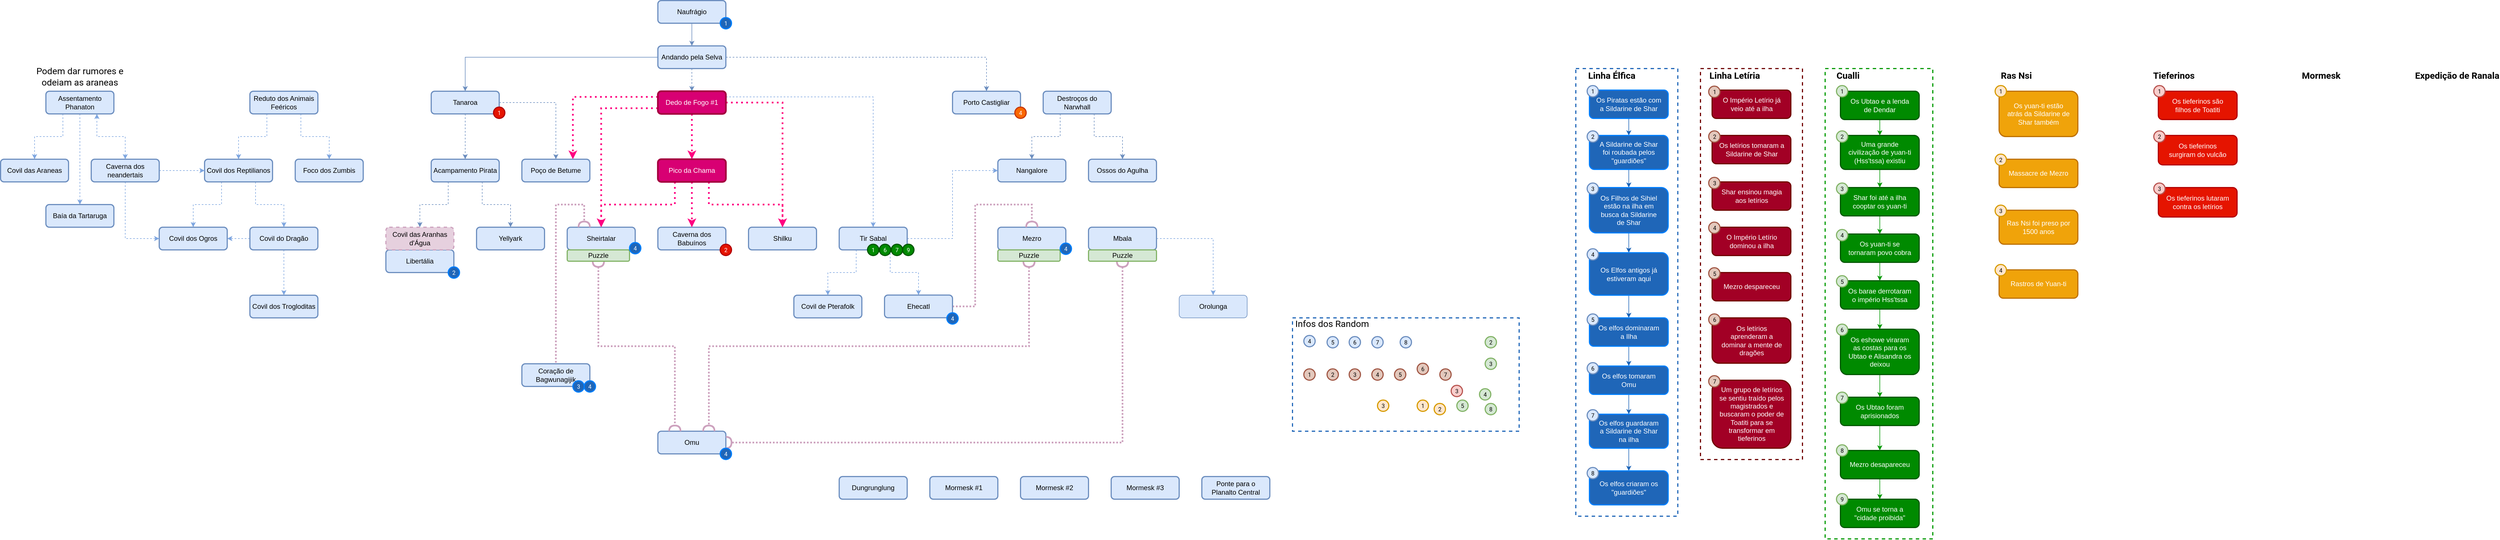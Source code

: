 <mxfile version="15.7.0" type="github">
  <diagram id="9cvskoMtvE0veRUgXZrD" name="Page-1">
    <mxGraphModel dx="3372" dy="670" grid="1" gridSize="10" guides="1" tooltips="1" connect="1" arrows="1" fold="1" page="1" pageScale="1" pageWidth="827" pageHeight="1169" math="0" shadow="0">
      <root>
        <mxCell id="0" />
        <mxCell id="1" parent="0" />
        <mxCell id="Mus7yZhnYwH2cR40hnjs-162" value="" style="rounded=0;whiteSpace=wrap;html=1;shadow=0;glass=0;dashed=1;labelBackgroundColor=none;sketch=0;fontFamily=Roboto;fontSource=https%3A%2F%2Ffonts.googleapis.com%2Fcss%3Ffamily%3DRoboto;fontSize=10;fontColor=#ffffff;strokeColor=#6F0000;strokeWidth=2;fillColor=none;" vertex="1" parent="1">
          <mxGeometry x="1880" y="160" width="180" height="690" as="geometry" />
        </mxCell>
        <mxCell id="Mus7yZhnYwH2cR40hnjs-149" value="" style="rounded=0;whiteSpace=wrap;html=1;shadow=0;glass=0;dashed=1;labelBackgroundColor=none;sketch=0;fontFamily=Roboto;fontSource=https%3A%2F%2Ffonts.googleapis.com%2Fcss%3Ffamily%3DRoboto;fontSize=10;fontColor=#000000;strokeColor=#009900;strokeWidth=2;fillColor=none;" vertex="1" parent="1">
          <mxGeometry x="2100" y="160" width="190" height="830" as="geometry" />
        </mxCell>
        <mxCell id="Mus7yZhnYwH2cR40hnjs-107" value="" style="rounded=0;whiteSpace=wrap;html=1;shadow=0;glass=0;dashed=1;labelBackgroundColor=none;sketch=0;fontFamily=Roboto;fontSource=https%3A%2F%2Ffonts.googleapis.com%2Fcss%3Ffamily%3DRoboto;fontSize=10;fontColor=#000000;strokeColor=#1F66B8;strokeWidth=2;fillColor=none;" vertex="1" parent="1">
          <mxGeometry x="1660" y="160" width="180" height="790" as="geometry" />
        </mxCell>
        <mxCell id="dtXwvVLtn8R11qcHJwp9-1" value="Naufrágio" style="rounded=1;whiteSpace=wrap;html=1;fillColor=#dae8fc;strokeColor=#6c8ebf;shadow=0;sketch=0;glass=0;strokeWidth=2;" parent="1" vertex="1">
          <mxGeometry x="40" y="40" width="120" height="40" as="geometry" />
        </mxCell>
        <mxCell id="Mus7yZhnYwH2cR40hnjs-18" style="edgeStyle=orthogonalEdgeStyle;rounded=0;orthogonalLoop=1;jettySize=auto;html=1;exitX=0;exitY=0.5;exitDx=0;exitDy=0;entryX=0.5;entryY=0;entryDx=0;entryDy=0;fontFamily=Helvetica;fontColor=#FFFFFF;fillColor=#dae8fc;strokeColor=#6c8ebf;" edge="1" parent="1" source="dtXwvVLtn8R11qcHJwp9-2" target="Mus7yZhnYwH2cR40hnjs-17">
          <mxGeometry relative="1" as="geometry" />
        </mxCell>
        <mxCell id="Mus7yZhnYwH2cR40hnjs-54" style="edgeStyle=orthogonalEdgeStyle;rounded=0;orthogonalLoop=1;jettySize=auto;html=1;exitX=0.5;exitY=1;exitDx=0;exitDy=0;entryX=0.5;entryY=0;entryDx=0;entryDy=0;dashed=1;fontFamily=Helvetica;fontColor=#FFFFFF;strokeColor=#6C8EBF;" edge="1" parent="1" source="dtXwvVLtn8R11qcHJwp9-2" target="Mus7yZhnYwH2cR40hnjs-28">
          <mxGeometry relative="1" as="geometry" />
        </mxCell>
        <mxCell id="Mus7yZhnYwH2cR40hnjs-72" style="edgeStyle=orthogonalEdgeStyle;rounded=0;orthogonalLoop=1;jettySize=auto;html=1;exitX=1;exitY=0.5;exitDx=0;exitDy=0;dashed=1;fontFamily=Helvetica;fontColor=#FFFFFF;strokeColor=#6C8EBF;strokeWidth=1;entryX=0.5;entryY=0;entryDx=0;entryDy=0;" edge="1" parent="1" source="dtXwvVLtn8R11qcHJwp9-2" target="Mus7yZhnYwH2cR40hnjs-29">
          <mxGeometry relative="1" as="geometry">
            <mxPoint x="240" y="140" as="targetPoint" />
          </mxGeometry>
        </mxCell>
        <mxCell id="dtXwvVLtn8R11qcHJwp9-2" value="Andando pela Selva" style="rounded=1;whiteSpace=wrap;html=1;fillColor=#dae8fc;strokeColor=#6c8ebf;strokeWidth=2;" parent="1" vertex="1">
          <mxGeometry x="40" y="120" width="120" height="40" as="geometry" />
        </mxCell>
        <mxCell id="dtXwvVLtn8R11qcHJwp9-3" value="" style="endArrow=classic;html=1;rounded=0;entryX=0.5;entryY=0;entryDx=0;entryDy=0;exitX=0.5;exitY=1;exitDx=0;exitDy=0;strokeColor=#6C8EBF;" parent="1" source="dtXwvVLtn8R11qcHJwp9-1" target="dtXwvVLtn8R11qcHJwp9-2" edge="1">
          <mxGeometry width="50" height="50" relative="1" as="geometry">
            <mxPoint x="40" y="210" as="sourcePoint" />
            <mxPoint x="160" y="360" as="targetPoint" />
          </mxGeometry>
        </mxCell>
        <mxCell id="dtXwvVLtn8R11qcHJwp9-7" value="&lt;font color=&quot;#ffffff&quot;&gt;Os Piratas estão com a Sildarine de Shar&lt;/font&gt;" style="rounded=1;whiteSpace=wrap;html=1;shadow=0;glass=0;labelBackgroundColor=none;sketch=0;fontFamily=Helvetica;fillColor=#1F66B8;spacingLeft=11;spacingRight=11;strokeColor=#007FFF;strokeWidth=2;" parent="1" vertex="1">
          <mxGeometry x="1684" y="198" width="139" height="50" as="geometry" />
        </mxCell>
        <mxCell id="Mus7yZhnYwH2cR40hnjs-100" style="edgeStyle=orthogonalEdgeStyle;rounded=0;orthogonalLoop=1;jettySize=auto;html=1;exitX=0.5;exitY=1;exitDx=0;exitDy=0;entryX=0.5;entryY=0;entryDx=0;entryDy=0;fontFamily=Roboto;fontSource=https%3A%2F%2Ffonts.googleapis.com%2Fcss%3Ffamily%3DRoboto;fontSize=10;fontColor=#000000;strokeColor=#1F66B8;strokeWidth=1;" edge="1" parent="1" source="Mus7yZhnYwH2cR40hnjs-1" target="Mus7yZhnYwH2cR40hnjs-3">
          <mxGeometry relative="1" as="geometry" />
        </mxCell>
        <mxCell id="Mus7yZhnYwH2cR40hnjs-1" value="&lt;font color=&quot;#ffffff&quot;&gt;A Sildarine de Shar foi roubada pelos &quot;guardiões&quot;&lt;/font&gt;" style="rounded=1;whiteSpace=wrap;html=1;shadow=0;glass=0;labelBackgroundColor=none;sketch=0;fontFamily=Helvetica;fillColor=#1F66B8;spacingLeft=11;spacingRight=11;strokeColor=#007FFF;strokeWidth=2;" vertex="1" parent="1">
          <mxGeometry x="1684" y="278" width="139" height="60" as="geometry" />
        </mxCell>
        <mxCell id="Mus7yZhnYwH2cR40hnjs-2" value="" style="endArrow=classic;html=1;rounded=0;fontFamily=Helvetica;fontColor=#FFFFFF;exitX=0.5;exitY=1;exitDx=0;exitDy=0;entryX=0.5;entryY=0;entryDx=0;entryDy=0;strokeColor=#1F66B8;" edge="1" parent="1" source="dtXwvVLtn8R11qcHJwp9-7" target="Mus7yZhnYwH2cR40hnjs-1">
          <mxGeometry width="50" height="50" relative="1" as="geometry">
            <mxPoint x="1623" y="458" as="sourcePoint" />
            <mxPoint x="1673" y="408" as="targetPoint" />
          </mxGeometry>
        </mxCell>
        <mxCell id="Mus7yZhnYwH2cR40hnjs-101" style="edgeStyle=orthogonalEdgeStyle;rounded=0;orthogonalLoop=1;jettySize=auto;html=1;exitX=0.5;exitY=1;exitDx=0;exitDy=0;entryX=0.5;entryY=0;entryDx=0;entryDy=0;fontFamily=Roboto;fontSource=https%3A%2F%2Ffonts.googleapis.com%2Fcss%3Ffamily%3DRoboto;fontSize=10;fontColor=#000000;strokeColor=#1F66B8;strokeWidth=1;" edge="1" parent="1" source="Mus7yZhnYwH2cR40hnjs-3" target="Mus7yZhnYwH2cR40hnjs-87">
          <mxGeometry relative="1" as="geometry" />
        </mxCell>
        <mxCell id="Mus7yZhnYwH2cR40hnjs-3" value="&lt;font color=&quot;#ffffff&quot;&gt;Os Filhos de Sihiel estão na ilha em busca da Sildarine de Shar&lt;/font&gt;" style="rounded=1;whiteSpace=wrap;html=1;shadow=0;glass=0;labelBackgroundColor=none;sketch=0;fontFamily=Helvetica;fillColor=#1F66B8;spacingLeft=11;spacingRight=11;strokeColor=#007FFF;strokeWidth=2;" vertex="1" parent="1">
          <mxGeometry x="1684" y="370" width="139" height="80" as="geometry" />
        </mxCell>
        <mxCell id="Mus7yZhnYwH2cR40hnjs-5" value="&lt;font color=&quot;#ffffff&quot;&gt;Os yuan-ti estão atrás da Sildarine de Shar também&lt;/font&gt;" style="rounded=1;whiteSpace=wrap;html=1;shadow=0;glass=0;labelBackgroundColor=none;sketch=0;fontFamily=Helvetica;fillColor=#f0a30a;spacingLeft=11;spacingRight=11;strokeColor=#BD7000;fontColor=#000000;strokeWidth=2;" vertex="1" parent="1">
          <mxGeometry x="2407" y="200" width="139" height="80" as="geometry" />
        </mxCell>
        <mxCell id="Mus7yZhnYwH2cR40hnjs-122" style="edgeStyle=orthogonalEdgeStyle;rounded=0;orthogonalLoop=1;jettySize=auto;html=1;exitX=0.5;exitY=1;exitDx=0;exitDy=0;entryX=0.5;entryY=0;entryDx=0;entryDy=0;fontFamily=Roboto;fontSource=https%3A%2F%2Ffonts.googleapis.com%2Fcss%3Ffamily%3DRoboto;fontSize=10;fontColor=#000000;strokeColor=#009900;strokeWidth=1;" edge="1" parent="1" source="Mus7yZhnYwH2cR40hnjs-6" target="Mus7yZhnYwH2cR40hnjs-7">
          <mxGeometry relative="1" as="geometry" />
        </mxCell>
        <mxCell id="Mus7yZhnYwH2cR40hnjs-6" value="&lt;font color=&quot;#ffffff&quot;&gt;Os Ubtao e a lenda de Dendar&lt;/font&gt;" style="rounded=1;whiteSpace=wrap;html=1;shadow=0;glass=0;labelBackgroundColor=none;sketch=0;fontFamily=Helvetica;fillColor=#008a00;spacingLeft=11;spacingRight=11;strokeColor=#005700;fontColor=#ffffff;strokeWidth=2;" vertex="1" parent="1">
          <mxGeometry x="2127" y="200" width="139" height="50" as="geometry" />
        </mxCell>
        <mxCell id="Mus7yZhnYwH2cR40hnjs-123" style="edgeStyle=orthogonalEdgeStyle;rounded=0;orthogonalLoop=1;jettySize=auto;html=1;exitX=0.5;exitY=1;exitDx=0;exitDy=0;entryX=0.5;entryY=0;entryDx=0;entryDy=0;fontFamily=Roboto;fontSource=https%3A%2F%2Ffonts.googleapis.com%2Fcss%3Ffamily%3DRoboto;fontSize=10;fontColor=#000000;strokeColor=#009900;strokeWidth=1;" edge="1" parent="1" source="Mus7yZhnYwH2cR40hnjs-7" target="Mus7yZhnYwH2cR40hnjs-8">
          <mxGeometry relative="1" as="geometry" />
        </mxCell>
        <mxCell id="Mus7yZhnYwH2cR40hnjs-7" value="&lt;font color=&quot;#ffffff&quot;&gt;Uma grande civilização de yuan-ti (Hss&#39;tssa) existiu&lt;/font&gt;" style="rounded=1;whiteSpace=wrap;html=1;shadow=0;glass=0;labelBackgroundColor=none;sketch=0;fontFamily=Helvetica;fillColor=#008a00;spacingLeft=11;spacingRight=11;strokeColor=#005700;fontColor=#ffffff;strokeWidth=2;" vertex="1" parent="1">
          <mxGeometry x="2127" y="278" width="139" height="60" as="geometry" />
        </mxCell>
        <mxCell id="Mus7yZhnYwH2cR40hnjs-124" style="edgeStyle=orthogonalEdgeStyle;rounded=0;orthogonalLoop=1;jettySize=auto;html=1;exitX=0.5;exitY=1;exitDx=0;exitDy=0;entryX=0.5;entryY=0;entryDx=0;entryDy=0;fontFamily=Roboto;fontSource=https%3A%2F%2Ffonts.googleapis.com%2Fcss%3Ffamily%3DRoboto;fontSize=10;fontColor=#000000;strokeColor=#009900;strokeWidth=1;" edge="1" parent="1" source="Mus7yZhnYwH2cR40hnjs-8" target="Mus7yZhnYwH2cR40hnjs-9">
          <mxGeometry relative="1" as="geometry" />
        </mxCell>
        <mxCell id="Mus7yZhnYwH2cR40hnjs-8" value="&lt;font color=&quot;#ffffff&quot;&gt;Shar foi&amp;nbsp;até a ilha cooptar os yuan-ti&lt;/font&gt;" style="rounded=1;whiteSpace=wrap;html=1;shadow=0;glass=0;labelBackgroundColor=none;sketch=0;fontFamily=Helvetica;fillColor=#008a00;spacingLeft=11;spacingRight=11;strokeColor=#005700;fontColor=#ffffff;strokeWidth=2;" vertex="1" parent="1">
          <mxGeometry x="2127" y="370" width="139" height="50" as="geometry" />
        </mxCell>
        <mxCell id="Mus7yZhnYwH2cR40hnjs-125" style="edgeStyle=orthogonalEdgeStyle;rounded=0;orthogonalLoop=1;jettySize=auto;html=1;exitX=0.5;exitY=1;exitDx=0;exitDy=0;entryX=0.5;entryY=0;entryDx=0;entryDy=0;fontFamily=Roboto;fontSource=https%3A%2F%2Ffonts.googleapis.com%2Fcss%3Ffamily%3DRoboto;fontSize=10;fontColor=#000000;strokeColor=#009900;strokeWidth=1;" edge="1" parent="1" source="Mus7yZhnYwH2cR40hnjs-9" target="Mus7yZhnYwH2cR40hnjs-10">
          <mxGeometry relative="1" as="geometry" />
        </mxCell>
        <mxCell id="Mus7yZhnYwH2cR40hnjs-9" value="&lt;font color=&quot;#ffffff&quot;&gt;Os yuan-ti se tornaram povo cobra&lt;/font&gt;" style="rounded=1;whiteSpace=wrap;html=1;shadow=0;glass=0;labelBackgroundColor=none;sketch=0;fontFamily=Helvetica;fillColor=#008a00;spacingLeft=11;spacingRight=11;strokeColor=#005700;fontColor=#ffffff;strokeWidth=2;" vertex="1" parent="1">
          <mxGeometry x="2127" y="452" width="139" height="50" as="geometry" />
        </mxCell>
        <mxCell id="Mus7yZhnYwH2cR40hnjs-126" style="edgeStyle=orthogonalEdgeStyle;rounded=0;orthogonalLoop=1;jettySize=auto;html=1;exitX=0.5;exitY=1;exitDx=0;exitDy=0;entryX=0.5;entryY=0;entryDx=0;entryDy=0;fontFamily=Roboto;fontSource=https%3A%2F%2Ffonts.googleapis.com%2Fcss%3Ffamily%3DRoboto;fontSize=10;fontColor=#000000;strokeColor=#009900;strokeWidth=1;" edge="1" parent="1" source="Mus7yZhnYwH2cR40hnjs-10" target="Mus7yZhnYwH2cR40hnjs-11">
          <mxGeometry relative="1" as="geometry" />
        </mxCell>
        <mxCell id="Mus7yZhnYwH2cR40hnjs-10" value="&lt;font color=&quot;#ffffff&quot;&gt;Os barae derrotaram o império Hss&#39;tssa&lt;/font&gt;" style="rounded=1;whiteSpace=wrap;html=1;shadow=0;glass=0;labelBackgroundColor=none;sketch=0;fontFamily=Helvetica;fillColor=#008a00;spacingLeft=11;spacingRight=11;strokeColor=#005700;fontColor=#ffffff;strokeWidth=2;" vertex="1" parent="1">
          <mxGeometry x="2127" y="534.5" width="139" height="50" as="geometry" />
        </mxCell>
        <mxCell id="Mus7yZhnYwH2cR40hnjs-127" style="edgeStyle=orthogonalEdgeStyle;rounded=0;orthogonalLoop=1;jettySize=auto;html=1;exitX=0.5;exitY=1;exitDx=0;exitDy=0;entryX=0.5;entryY=0;entryDx=0;entryDy=0;fontFamily=Roboto;fontSource=https%3A%2F%2Ffonts.googleapis.com%2Fcss%3Ffamily%3DRoboto;fontSize=10;fontColor=#000000;strokeColor=#009900;strokeWidth=1;" edge="1" parent="1" source="Mus7yZhnYwH2cR40hnjs-11" target="Mus7yZhnYwH2cR40hnjs-14">
          <mxGeometry relative="1" as="geometry" />
        </mxCell>
        <mxCell id="Mus7yZhnYwH2cR40hnjs-11" value="&lt;font color=&quot;#ffffff&quot;&gt;Os eshowe viraram as costas para os Ubtao e Alisandra os deixou&lt;/font&gt;" style="rounded=1;whiteSpace=wrap;html=1;shadow=0;glass=0;labelBackgroundColor=none;sketch=0;fontFamily=Helvetica;fillColor=#008a00;spacingLeft=11;spacingRight=11;strokeColor=#005700;fontColor=#ffffff;strokeWidth=2;" vertex="1" parent="1">
          <mxGeometry x="2127" y="620" width="139" height="80" as="geometry" />
        </mxCell>
        <mxCell id="Mus7yZhnYwH2cR40hnjs-129" style="edgeStyle=orthogonalEdgeStyle;rounded=0;orthogonalLoop=1;jettySize=auto;html=1;exitX=0.5;exitY=1;exitDx=0;exitDy=0;entryX=0.5;entryY=0;entryDx=0;entryDy=0;fontFamily=Roboto;fontSource=https%3A%2F%2Ffonts.googleapis.com%2Fcss%3Ffamily%3DRoboto;fontSize=10;fontColor=#000000;strokeColor=#009900;strokeWidth=1;" edge="1" parent="1" source="Mus7yZhnYwH2cR40hnjs-12" target="Mus7yZhnYwH2cR40hnjs-121">
          <mxGeometry relative="1" as="geometry" />
        </mxCell>
        <mxCell id="Mus7yZhnYwH2cR40hnjs-12" value="&lt;font color=&quot;#ffffff&quot;&gt;Mezro desapareceu&lt;/font&gt;" style="rounded=1;whiteSpace=wrap;html=1;shadow=0;glass=0;labelBackgroundColor=none;sketch=0;fontFamily=Helvetica;fillColor=#008a00;spacingLeft=11;spacingRight=11;strokeColor=#005700;fontColor=#ffffff;strokeWidth=2;" vertex="1" parent="1">
          <mxGeometry x="2127" y="834" width="139" height="50" as="geometry" />
        </mxCell>
        <mxCell id="Mus7yZhnYwH2cR40hnjs-104" style="edgeStyle=orthogonalEdgeStyle;rounded=0;orthogonalLoop=1;jettySize=auto;html=1;exitX=0.5;exitY=1;exitDx=0;exitDy=0;entryX=0.5;entryY=0;entryDx=0;entryDy=0;fontFamily=Roboto;fontSource=https%3A%2F%2Ffonts.googleapis.com%2Fcss%3Ffamily%3DRoboto;fontSize=10;fontColor=#000000;strokeColor=#1F66B8;strokeWidth=1;" edge="1" parent="1" source="Mus7yZhnYwH2cR40hnjs-13" target="Mus7yZhnYwH2cR40hnjs-89">
          <mxGeometry relative="1" as="geometry" />
        </mxCell>
        <mxCell id="Mus7yZhnYwH2cR40hnjs-13" value="&lt;font color=&quot;#ffffff&quot;&gt;Os elfos tomaram Omu&lt;/font&gt;" style="rounded=1;whiteSpace=wrap;html=1;shadow=0;glass=0;labelBackgroundColor=none;sketch=0;fontFamily=Helvetica;fillColor=#1F66B8;spacingLeft=11;spacingRight=11;strokeColor=#007FFF;strokeWidth=2;" vertex="1" parent="1">
          <mxGeometry x="1684" y="685" width="139" height="50" as="geometry" />
        </mxCell>
        <mxCell id="Mus7yZhnYwH2cR40hnjs-128" style="edgeStyle=orthogonalEdgeStyle;rounded=0;orthogonalLoop=1;jettySize=auto;html=1;exitX=0.5;exitY=1;exitDx=0;exitDy=0;entryX=0.5;entryY=0;entryDx=0;entryDy=0;fontFamily=Roboto;fontSource=https%3A%2F%2Ffonts.googleapis.com%2Fcss%3Ffamily%3DRoboto;fontSize=10;fontColor=#000000;strokeColor=#009900;strokeWidth=1;" edge="1" parent="1" source="Mus7yZhnYwH2cR40hnjs-14" target="Mus7yZhnYwH2cR40hnjs-12">
          <mxGeometry relative="1" as="geometry" />
        </mxCell>
        <mxCell id="Mus7yZhnYwH2cR40hnjs-14" value="&lt;font color=&quot;#ffffff&quot;&gt;Os Ubtao foram aprisionados&lt;/font&gt;" style="rounded=1;whiteSpace=wrap;html=1;shadow=0;glass=0;labelBackgroundColor=none;sketch=0;fontFamily=Helvetica;fillColor=#008a00;spacingLeft=11;spacingRight=11;strokeColor=#005700;fontColor=#ffffff;strokeWidth=2;" vertex="1" parent="1">
          <mxGeometry x="2127" y="740" width="139" height="50" as="geometry" />
        </mxCell>
        <mxCell id="Mus7yZhnYwH2cR40hnjs-15" value="&lt;font color=&quot;#ffffff&quot;&gt;Ras Nsi foi preso por 1500 anos&lt;/font&gt;" style="rounded=1;whiteSpace=wrap;html=1;shadow=0;glass=0;labelBackgroundColor=none;sketch=0;fontFamily=Helvetica;fillColor=#f0a30a;spacingLeft=11;spacingRight=11;strokeColor=#BD7000;fontColor=#000000;strokeWidth=2;" vertex="1" parent="1">
          <mxGeometry x="2407" y="410" width="139" height="60" as="geometry" />
        </mxCell>
        <mxCell id="Mus7yZhnYwH2cR40hnjs-63" style="edgeStyle=orthogonalEdgeStyle;rounded=0;orthogonalLoop=1;jettySize=auto;html=1;exitX=1;exitY=0.5;exitDx=0;exitDy=0;dashed=1;fontFamily=Helvetica;fontColor=#FFFFFF;strokeColor=#6C8EBF;strokeWidth=1;" edge="1" parent="1" source="Mus7yZhnYwH2cR40hnjs-17" target="Mus7yZhnYwH2cR40hnjs-62">
          <mxGeometry relative="1" as="geometry" />
        </mxCell>
        <mxCell id="Mus7yZhnYwH2cR40hnjs-67" style="edgeStyle=orthogonalEdgeStyle;rounded=0;orthogonalLoop=1;jettySize=auto;html=1;exitX=0.5;exitY=1;exitDx=0;exitDy=0;entryX=0.5;entryY=0;entryDx=0;entryDy=0;dashed=1;fontFamily=Helvetica;fontColor=#FFFFFF;strokeColor=#6C8EBF;strokeWidth=1;" edge="1" parent="1" source="Mus7yZhnYwH2cR40hnjs-17" target="Mus7yZhnYwH2cR40hnjs-25">
          <mxGeometry relative="1" as="geometry" />
        </mxCell>
        <mxCell id="Mus7yZhnYwH2cR40hnjs-17" value="Tanaroa" style="rounded=1;whiteSpace=wrap;html=1;fillColor=#dae8fc;strokeColor=#6c8ebf;strokeWidth=2;" vertex="1" parent="1">
          <mxGeometry x="-360" y="200" width="120" height="40" as="geometry" />
        </mxCell>
        <mxCell id="Mus7yZhnYwH2cR40hnjs-75" style="edgeStyle=orthogonalEdgeStyle;rounded=0;orthogonalLoop=1;jettySize=auto;html=1;exitX=0.25;exitY=1;exitDx=0;exitDy=0;entryX=0.5;entryY=0;entryDx=0;entryDy=0;dashed=1;fontFamily=Helvetica;fontColor=#FFFFFF;strokeColor=#6C8EBF;strokeWidth=1;" edge="1" parent="1" source="Mus7yZhnYwH2cR40hnjs-19" target="Mus7yZhnYwH2cR40hnjs-36">
          <mxGeometry relative="1" as="geometry" />
        </mxCell>
        <mxCell id="Mus7yZhnYwH2cR40hnjs-76" style="edgeStyle=orthogonalEdgeStyle;rounded=0;orthogonalLoop=1;jettySize=auto;html=1;exitX=0.75;exitY=1;exitDx=0;exitDy=0;entryX=0.5;entryY=0;entryDx=0;entryDy=0;dashed=1;fontFamily=Helvetica;fontColor=#FFFFFF;strokeColor=#6C8EBF;strokeWidth=1;" edge="1" parent="1" source="Mus7yZhnYwH2cR40hnjs-19" target="Mus7yZhnYwH2cR40hnjs-46">
          <mxGeometry relative="1" as="geometry" />
        </mxCell>
        <mxCell id="Mus7yZhnYwH2cR40hnjs-19" value="Destroços do Narwhall" style="rounded=1;whiteSpace=wrap;html=1;fillColor=#dae8fc;strokeColor=#6c8ebf;strokeWidth=2;" vertex="1" parent="1">
          <mxGeometry x="720" y="200" width="120" height="40" as="geometry" />
        </mxCell>
        <mxCell id="Mus7yZhnYwH2cR40hnjs-23" value="Libertália" style="rounded=1;whiteSpace=wrap;html=1;fillColor=#dae8fc;strokeColor=#6c8ebf;strokeWidth=2;" vertex="1" parent="1">
          <mxGeometry x="-440" y="480" width="120" height="40" as="geometry" />
        </mxCell>
        <mxCell id="Mus7yZhnYwH2cR40hnjs-50" style="edgeStyle=orthogonalEdgeStyle;rounded=0;orthogonalLoop=1;jettySize=auto;html=1;exitX=0.75;exitY=1;exitDx=0;exitDy=0;dashed=1;fontFamily=Helvetica;fontColor=#FFFFFF;strokeColor=#6C8EBF;entryX=0.5;entryY=0;entryDx=0;entryDy=0;" edge="1" parent="1" source="Mus7yZhnYwH2cR40hnjs-25" target="Mus7yZhnYwH2cR40hnjs-26">
          <mxGeometry relative="1" as="geometry">
            <mxPoint x="-250" y="440" as="targetPoint" />
          </mxGeometry>
        </mxCell>
        <mxCell id="Mus7yZhnYwH2cR40hnjs-66" style="edgeStyle=orthogonalEdgeStyle;rounded=0;orthogonalLoop=1;jettySize=auto;html=1;exitX=0.25;exitY=1;exitDx=0;exitDy=0;entryX=0.5;entryY=0;entryDx=0;entryDy=0;dashed=1;fontFamily=Helvetica;fontColor=#FFFFFF;strokeColor=#6C8EBF;strokeWidth=1;" edge="1" parent="1" source="Mus7yZhnYwH2cR40hnjs-25" target="Mus7yZhnYwH2cR40hnjs-22">
          <mxGeometry relative="1" as="geometry" />
        </mxCell>
        <mxCell id="Mus7yZhnYwH2cR40hnjs-25" value="Acampamento Pirata" style="rounded=1;whiteSpace=wrap;html=1;fillColor=#dae8fc;strokeColor=#6c8ebf;strokeWidth=2;" vertex="1" parent="1">
          <mxGeometry x="-360" y="320" width="120" height="40" as="geometry" />
        </mxCell>
        <mxCell id="Mus7yZhnYwH2cR40hnjs-26" value="Yellyark" style="rounded=1;whiteSpace=wrap;html=1;fillColor=#dae8fc;strokeColor=#6c8ebf;strokeWidth=2;" vertex="1" parent="1">
          <mxGeometry x="-280" y="440" width="120" height="40" as="geometry" />
        </mxCell>
        <mxCell id="Mus7yZhnYwH2cR40hnjs-27" value="Shilku" style="rounded=1;whiteSpace=wrap;html=1;fillColor=#dae8fc;strokeColor=#6c8ebf;strokeWidth=2;" vertex="1" parent="1">
          <mxGeometry x="200" y="440" width="120" height="40" as="geometry" />
        </mxCell>
        <mxCell id="Mus7yZhnYwH2cR40hnjs-55" style="edgeStyle=orthogonalEdgeStyle;rounded=0;orthogonalLoop=1;jettySize=auto;html=1;exitX=0.5;exitY=1;exitDx=0;exitDy=0;entryX=0.5;entryY=0;entryDx=0;entryDy=0;fontFamily=Helvetica;fontColor=#FFFFFF;strokeColor=#FF0080;dashed=1;dashPattern=1 2;strokeWidth=3;" edge="1" parent="1" source="Mus7yZhnYwH2cR40hnjs-28" target="Mus7yZhnYwH2cR40hnjs-52">
          <mxGeometry relative="1" as="geometry" />
        </mxCell>
        <mxCell id="Mus7yZhnYwH2cR40hnjs-68" style="edgeStyle=orthogonalEdgeStyle;rounded=0;orthogonalLoop=1;jettySize=auto;html=1;exitX=0;exitY=0.25;exitDx=0;exitDy=0;entryX=0.75;entryY=0;entryDx=0;entryDy=0;dashed=1;fontFamily=Helvetica;fontColor=#FFFFFF;strokeColor=#FF0080;strokeWidth=3;dashPattern=1 2;" edge="1" parent="1" source="Mus7yZhnYwH2cR40hnjs-28" target="Mus7yZhnYwH2cR40hnjs-62">
          <mxGeometry relative="1" as="geometry" />
        </mxCell>
        <mxCell id="Mus7yZhnYwH2cR40hnjs-69" style="edgeStyle=orthogonalEdgeStyle;rounded=0;orthogonalLoop=1;jettySize=auto;html=1;exitX=1;exitY=0.5;exitDx=0;exitDy=0;entryX=0.5;entryY=0;entryDx=0;entryDy=0;dashed=1;dashPattern=1 2;fontFamily=Helvetica;fontColor=#FFFFFF;strokeColor=#FF0080;strokeWidth=3;" edge="1" parent="1" source="Mus7yZhnYwH2cR40hnjs-28" target="Mus7yZhnYwH2cR40hnjs-27">
          <mxGeometry relative="1" as="geometry" />
        </mxCell>
        <mxCell id="Mus7yZhnYwH2cR40hnjs-71" style="edgeStyle=orthogonalEdgeStyle;rounded=0;orthogonalLoop=1;jettySize=auto;html=1;exitX=0;exitY=0.75;exitDx=0;exitDy=0;entryX=0.5;entryY=0;entryDx=0;entryDy=0;dashed=1;dashPattern=1 2;fontFamily=Helvetica;fontColor=#FFFFFF;strokeColor=#FF0080;strokeWidth=3;" edge="1" parent="1" source="Mus7yZhnYwH2cR40hnjs-28" target="Mus7yZhnYwH2cR40hnjs-30">
          <mxGeometry relative="1" as="geometry" />
        </mxCell>
        <mxCell id="Mus7yZhnYwH2cR40hnjs-136" style="edgeStyle=orthogonalEdgeStyle;rounded=0;orthogonalLoop=1;jettySize=auto;html=1;exitX=1;exitY=0.25;exitDx=0;exitDy=0;entryX=0.5;entryY=0;entryDx=0;entryDy=0;fontFamily=Roboto;fontSource=https%3A%2F%2Ffonts.googleapis.com%2Fcss%3Ffamily%3DRoboto;fontSize=10;fontColor=#000000;strokeColor=#7EA6E0;strokeWidth=1;dashed=1;" edge="1" parent="1" source="Mus7yZhnYwH2cR40hnjs-28" target="Mus7yZhnYwH2cR40hnjs-39">
          <mxGeometry relative="1" as="geometry" />
        </mxCell>
        <mxCell id="Mus7yZhnYwH2cR40hnjs-28" value="Dedo de Fogo #1" style="rounded=1;whiteSpace=wrap;html=1;fillColor=#d80073;strokeColor=#A50040;fontColor=#ffffff;strokeWidth=3;" vertex="1" parent="1">
          <mxGeometry x="40" y="200" width="120" height="40" as="geometry" />
        </mxCell>
        <mxCell id="Mus7yZhnYwH2cR40hnjs-29" value="Porto Castigliar" style="rounded=1;whiteSpace=wrap;html=1;fillColor=#dae8fc;strokeColor=#6c8ebf;strokeWidth=2;" vertex="1" parent="1">
          <mxGeometry x="560" y="200" width="120" height="40" as="geometry" />
        </mxCell>
        <mxCell id="Mus7yZhnYwH2cR40hnjs-30" value="Sheirtalar" style="rounded=1;whiteSpace=wrap;html=1;fillColor=#dae8fc;strokeColor=#6c8ebf;strokeWidth=2;" vertex="1" parent="1">
          <mxGeometry x="-120" y="440" width="120" height="40" as="geometry" />
        </mxCell>
        <mxCell id="Mus7yZhnYwH2cR40hnjs-31" value="Mezro" style="rounded=1;whiteSpace=wrap;html=1;fillColor=#dae8fc;strokeColor=#6c8ebf;strokeWidth=2;" vertex="1" parent="1">
          <mxGeometry x="640" y="440" width="120" height="40" as="geometry" />
        </mxCell>
        <mxCell id="Mus7yZhnYwH2cR40hnjs-172" style="edgeStyle=orthogonalEdgeStyle;rounded=0;orthogonalLoop=1;jettySize=auto;html=1;exitX=0.25;exitY=1;exitDx=0;exitDy=0;entryX=0.5;entryY=0;entryDx=0;entryDy=0;dashed=1;fontFamily=Roboto;fontSource=https%3A%2F%2Ffonts.googleapis.com%2Fcss%3Ffamily%3DRoboto;fontSize=16;fontColor=#000000;strokeColor=#7EA6E0;strokeWidth=1;" edge="1" parent="1" source="Mus7yZhnYwH2cR40hnjs-32" target="Mus7yZhnYwH2cR40hnjs-34">
          <mxGeometry relative="1" as="geometry" />
        </mxCell>
        <mxCell id="Mus7yZhnYwH2cR40hnjs-173" style="edgeStyle=orthogonalEdgeStyle;rounded=0;orthogonalLoop=1;jettySize=auto;html=1;exitX=0.25;exitY=1;exitDx=0;exitDy=0;entryX=0.5;entryY=0;entryDx=0;entryDy=0;dashed=1;fontFamily=Roboto;fontSource=https%3A%2F%2Ffonts.googleapis.com%2Fcss%3Ffamily%3DRoboto;fontSize=16;fontColor=#000000;strokeColor=#7EA6E0;strokeWidth=1;" edge="1" parent="1" source="Mus7yZhnYwH2cR40hnjs-33" target="Mus7yZhnYwH2cR40hnjs-169">
          <mxGeometry relative="1" as="geometry" />
        </mxCell>
        <mxCell id="Mus7yZhnYwH2cR40hnjs-177" style="edgeStyle=orthogonalEdgeStyle;rounded=0;orthogonalLoop=1;jettySize=auto;html=1;exitX=0.75;exitY=1;exitDx=0;exitDy=0;entryX=0.5;entryY=0;entryDx=0;entryDy=0;dashed=1;fontFamily=Roboto;fontSource=https%3A%2F%2Ffonts.googleapis.com%2Fcss%3Ffamily%3DRoboto;fontSize=16;fontColor=#000000;strokeColor=#7EA6E0;strokeWidth=1;" edge="1" parent="1" source="Mus7yZhnYwH2cR40hnjs-32" target="Mus7yZhnYwH2cR40hnjs-176">
          <mxGeometry relative="1" as="geometry" />
        </mxCell>
        <mxCell id="Mus7yZhnYwH2cR40hnjs-32" value="Reduto dos Animais Feéricos" style="rounded=1;whiteSpace=wrap;html=1;fillColor=#dae8fc;strokeColor=#6c8ebf;strokeWidth=2;" vertex="1" parent="1">
          <mxGeometry x="-680" y="200" width="120" height="40" as="geometry" />
        </mxCell>
        <mxCell id="Mus7yZhnYwH2cR40hnjs-179" style="edgeStyle=orthogonalEdgeStyle;rounded=0;orthogonalLoop=1;jettySize=auto;html=1;exitX=0.5;exitY=1;exitDx=0;exitDy=0;entryX=0.5;entryY=0;entryDx=0;entryDy=0;dashed=1;fontFamily=Roboto;fontSource=https%3A%2F%2Ffonts.googleapis.com%2Fcss%3Ffamily%3DRoboto;fontSize=16;fontColor=#000000;strokeColor=#7EA6E0;strokeWidth=1;" edge="1" parent="1" source="Mus7yZhnYwH2cR40hnjs-33" target="Mus7yZhnYwH2cR40hnjs-45">
          <mxGeometry relative="1" as="geometry" />
        </mxCell>
        <mxCell id="Mus7yZhnYwH2cR40hnjs-220" style="edgeStyle=orthogonalEdgeStyle;rounded=0;orthogonalLoop=1;jettySize=auto;html=1;exitX=0.75;exitY=1;exitDx=0;exitDy=0;entryX=0.5;entryY=0;entryDx=0;entryDy=0;dashed=1;fontFamily=Roboto;fontSource=https%3A%2F%2Ffonts.googleapis.com%2Fcss%3Ffamily%3DRoboto;fontSize=16;fontColor=#FFFFFF;strokeColor=#7EA6E0;strokeWidth=1;startArrow=classic;startFill=1;" edge="1" parent="1" source="Mus7yZhnYwH2cR40hnjs-33" target="Mus7yZhnYwH2cR40hnjs-219">
          <mxGeometry relative="1" as="geometry" />
        </mxCell>
        <mxCell id="Mus7yZhnYwH2cR40hnjs-33" value="Assentamento Phanaton" style="rounded=1;whiteSpace=wrap;html=1;fillColor=#dae8fc;strokeColor=#6c8ebf;strokeWidth=2;" vertex="1" parent="1">
          <mxGeometry x="-1040" y="200" width="120" height="40" as="geometry" />
        </mxCell>
        <mxCell id="Mus7yZhnYwH2cR40hnjs-178" style="edgeStyle=orthogonalEdgeStyle;rounded=0;orthogonalLoop=1;jettySize=auto;html=1;exitX=0.75;exitY=1;exitDx=0;exitDy=0;entryX=0.5;entryY=0;entryDx=0;entryDy=0;dashed=1;fontFamily=Roboto;fontSource=https%3A%2F%2Ffonts.googleapis.com%2Fcss%3Ffamily%3DRoboto;fontSize=16;fontColor=#000000;strokeColor=#7EA6E0;strokeWidth=1;" edge="1" parent="1" source="Mus7yZhnYwH2cR40hnjs-34" target="Mus7yZhnYwH2cR40hnjs-44">
          <mxGeometry relative="1" as="geometry" />
        </mxCell>
        <mxCell id="Mus7yZhnYwH2cR40hnjs-183" style="edgeStyle=orthogonalEdgeStyle;rounded=0;orthogonalLoop=1;jettySize=auto;html=1;exitX=0.25;exitY=1;exitDx=0;exitDy=0;entryX=0.5;entryY=0;entryDx=0;entryDy=0;dashed=1;fontFamily=Roboto;fontSource=https%3A%2F%2Ffonts.googleapis.com%2Fcss%3Ffamily%3DRoboto;fontSize=16;fontColor=#000000;strokeColor=#7EA6E0;strokeWidth=1;" edge="1" parent="1" source="Mus7yZhnYwH2cR40hnjs-34" target="Mus7yZhnYwH2cR40hnjs-48">
          <mxGeometry relative="1" as="geometry" />
        </mxCell>
        <mxCell id="Mus7yZhnYwH2cR40hnjs-34" value="Covil dos Reptilianos" style="rounded=1;whiteSpace=wrap;html=1;fillColor=#dae8fc;strokeColor=#6c8ebf;strokeWidth=2;" vertex="1" parent="1">
          <mxGeometry x="-760" y="320" width="120" height="40" as="geometry" />
        </mxCell>
        <mxCell id="Mus7yZhnYwH2cR40hnjs-35" value="Caverna dos Babuínos" style="rounded=1;whiteSpace=wrap;html=1;fillColor=#dae8fc;strokeColor=#6c8ebf;strokeWidth=2;" vertex="1" parent="1">
          <mxGeometry x="40" y="440" width="120" height="40" as="geometry" />
        </mxCell>
        <mxCell id="Mus7yZhnYwH2cR40hnjs-36" value="Nangalore" style="rounded=1;whiteSpace=wrap;html=1;fillColor=#dae8fc;strokeColor=#6c8ebf;strokeWidth=2;" vertex="1" parent="1">
          <mxGeometry x="640" y="320" width="120" height="40" as="geometry" />
        </mxCell>
        <mxCell id="Mus7yZhnYwH2cR40hnjs-237" style="edgeStyle=orthogonalEdgeStyle;rounded=0;orthogonalLoop=1;jettySize=auto;html=1;exitX=0.5;exitY=1;exitDx=0;exitDy=0;entryX=0.25;entryY=0;entryDx=0;entryDy=0;dashed=1;dashPattern=1 1;fontFamily=Roboto;fontSource=https%3A%2F%2Ffonts.googleapis.com%2Fcss%3Ffamily%3DRoboto;fontSize=16;fontColor=#FFFFFF;startArrow=none;startFill=0;endArrow=halfCircle;endFill=0;strokeColor=#CDA2BE;strokeWidth=3;" edge="1" parent="1" source="Mus7yZhnYwH2cR40hnjs-37" target="Mus7yZhnYwH2cR40hnjs-30">
          <mxGeometry relative="1" as="geometry">
            <Array as="points">
              <mxPoint x="-140" y="400" />
              <mxPoint x="-90" y="400" />
            </Array>
          </mxGeometry>
        </mxCell>
        <mxCell id="Mus7yZhnYwH2cR40hnjs-37" value="Coração de Bagwunagijik" style="rounded=1;whiteSpace=wrap;html=1;fillColor=#dae8fc;strokeColor=#6c8ebf;strokeWidth=2;" vertex="1" parent="1">
          <mxGeometry x="-200" y="681" width="120" height="40" as="geometry" />
        </mxCell>
        <mxCell id="Mus7yZhnYwH2cR40hnjs-215" style="edgeStyle=orthogonalEdgeStyle;rounded=0;orthogonalLoop=1;jettySize=auto;html=1;exitX=1;exitY=0.5;exitDx=0;exitDy=0;entryX=0;entryY=0.5;entryDx=0;entryDy=0;dashed=1;fontFamily=Roboto;fontSource=https%3A%2F%2Ffonts.googleapis.com%2Fcss%3Ffamily%3DRoboto;fontSize=16;fontColor=#FFFFFF;strokeColor=#7EA6E0;strokeWidth=1;" edge="1" parent="1" source="Mus7yZhnYwH2cR40hnjs-39" target="Mus7yZhnYwH2cR40hnjs-36">
          <mxGeometry relative="1" as="geometry" />
        </mxCell>
        <mxCell id="Mus7yZhnYwH2cR40hnjs-217" style="edgeStyle=orthogonalEdgeStyle;rounded=0;orthogonalLoop=1;jettySize=auto;html=1;exitX=0.25;exitY=1;exitDx=0;exitDy=0;entryX=0.5;entryY=0;entryDx=0;entryDy=0;dashed=1;fontFamily=Roboto;fontSource=https%3A%2F%2Ffonts.googleapis.com%2Fcss%3Ffamily%3DRoboto;fontSize=16;fontColor=#FFFFFF;strokeColor=#7EA6E0;strokeWidth=1;" edge="1" parent="1" source="Mus7yZhnYwH2cR40hnjs-39" target="Mus7yZhnYwH2cR40hnjs-216">
          <mxGeometry relative="1" as="geometry" />
        </mxCell>
        <mxCell id="Mus7yZhnYwH2cR40hnjs-218" style="edgeStyle=orthogonalEdgeStyle;rounded=0;orthogonalLoop=1;jettySize=auto;html=1;exitX=0.75;exitY=1;exitDx=0;exitDy=0;entryX=0.5;entryY=0;entryDx=0;entryDy=0;dashed=1;fontFamily=Roboto;fontSource=https%3A%2F%2Ffonts.googleapis.com%2Fcss%3Ffamily%3DRoboto;fontSize=16;fontColor=#FFFFFF;strokeColor=#7EA6E0;strokeWidth=1;" edge="1" parent="1" source="Mus7yZhnYwH2cR40hnjs-39" target="Mus7yZhnYwH2cR40hnjs-42">
          <mxGeometry relative="1" as="geometry" />
        </mxCell>
        <mxCell id="Mus7yZhnYwH2cR40hnjs-39" value="Tir Sabal" style="rounded=1;whiteSpace=wrap;html=1;fillColor=#dae8fc;strokeColor=#6c8ebf;strokeWidth=2;" vertex="1" parent="1">
          <mxGeometry x="360" y="440" width="120" height="40" as="geometry" />
        </mxCell>
        <mxCell id="Mus7yZhnYwH2cR40hnjs-41" value="Orolunga" style="rounded=1;whiteSpace=wrap;html=1;fillColor=#dae8fc;strokeColor=#6c8ebf;" vertex="1" parent="1">
          <mxGeometry x="960" y="560" width="120" height="40" as="geometry" />
        </mxCell>
        <mxCell id="Mus7yZhnYwH2cR40hnjs-233" style="edgeStyle=orthogonalEdgeStyle;rounded=0;orthogonalLoop=1;jettySize=auto;html=1;exitX=1;exitY=0.5;exitDx=0;exitDy=0;entryX=0.5;entryY=0;entryDx=0;entryDy=0;dashed=1;fontFamily=Roboto;fontSource=https%3A%2F%2Ffonts.googleapis.com%2Fcss%3Ffamily%3DRoboto;fontSize=16;fontColor=#FFFFFF;startArrow=none;startFill=0;strokeColor=#CDA2BE;strokeWidth=3;dashPattern=1 1;endArrow=halfCircle;endFill=0;fillColor=#fff2cc;" edge="1" parent="1" source="Mus7yZhnYwH2cR40hnjs-42" target="Mus7yZhnYwH2cR40hnjs-31">
          <mxGeometry relative="1" as="geometry">
            <Array as="points">
              <mxPoint x="600" y="580" />
              <mxPoint x="600" y="400" />
              <mxPoint x="700" y="400" />
            </Array>
          </mxGeometry>
        </mxCell>
        <mxCell id="Mus7yZhnYwH2cR40hnjs-42" value="Ehecatl" style="rounded=1;whiteSpace=wrap;html=1;fillColor=#dae8fc;strokeColor=#6c8ebf;strokeWidth=2;" vertex="1" parent="1">
          <mxGeometry x="440" y="559.75" width="120" height="40" as="geometry" />
        </mxCell>
        <mxCell id="Mus7yZhnYwH2cR40hnjs-184" style="edgeStyle=orthogonalEdgeStyle;rounded=0;orthogonalLoop=1;jettySize=auto;html=1;exitX=1;exitY=0.5;exitDx=0;exitDy=0;entryX=0.5;entryY=0;entryDx=0;entryDy=0;dashed=1;fontFamily=Roboto;fontSource=https%3A%2F%2Ffonts.googleapis.com%2Fcss%3Ffamily%3DRoboto;fontSize=16;fontColor=#000000;strokeColor=#7EA6E0;strokeWidth=1;" edge="1" parent="1" source="Mus7yZhnYwH2cR40hnjs-43" target="Mus7yZhnYwH2cR40hnjs-41">
          <mxGeometry relative="1" as="geometry" />
        </mxCell>
        <mxCell id="Mus7yZhnYwH2cR40hnjs-43" value="Mbala" style="rounded=1;whiteSpace=wrap;html=1;fillColor=#dae8fc;strokeColor=#6c8ebf;strokeWidth=2;" vertex="1" parent="1">
          <mxGeometry x="800" y="440" width="120" height="40" as="geometry" />
        </mxCell>
        <mxCell id="Mus7yZhnYwH2cR40hnjs-224" style="edgeStyle=orthogonalEdgeStyle;rounded=0;orthogonalLoop=1;jettySize=auto;html=1;exitX=0;exitY=0.5;exitDx=0;exitDy=0;entryX=1;entryY=0.5;entryDx=0;entryDy=0;dashed=1;fontFamily=Roboto;fontSource=https%3A%2F%2Ffonts.googleapis.com%2Fcss%3Ffamily%3DRoboto;fontSize=16;fontColor=#FFFFFF;startArrow=none;startFill=0;strokeColor=#7EA6E0;strokeWidth=1;" edge="1" parent="1" source="Mus7yZhnYwH2cR40hnjs-44" target="Mus7yZhnYwH2cR40hnjs-48">
          <mxGeometry relative="1" as="geometry" />
        </mxCell>
        <mxCell id="Mus7yZhnYwH2cR40hnjs-225" style="edgeStyle=orthogonalEdgeStyle;rounded=0;orthogonalLoop=1;jettySize=auto;html=1;exitX=0.5;exitY=1;exitDx=0;exitDy=0;entryX=0.5;entryY=0;entryDx=0;entryDy=0;dashed=1;fontFamily=Roboto;fontSource=https%3A%2F%2Ffonts.googleapis.com%2Fcss%3Ffamily%3DRoboto;fontSize=16;fontColor=#FFFFFF;startArrow=none;startFill=0;strokeColor=#7EA6E0;strokeWidth=1;" edge="1" parent="1" source="Mus7yZhnYwH2cR40hnjs-44" target="Mus7yZhnYwH2cR40hnjs-47">
          <mxGeometry relative="1" as="geometry" />
        </mxCell>
        <mxCell id="Mus7yZhnYwH2cR40hnjs-44" value="Covil do Dragão" style="rounded=1;whiteSpace=wrap;html=1;fillColor=#dae8fc;strokeColor=#6c8ebf;strokeWidth=2;" vertex="1" parent="1">
          <mxGeometry x="-680" y="440" width="120" height="40" as="geometry" />
        </mxCell>
        <mxCell id="Mus7yZhnYwH2cR40hnjs-45" value="Baía da Tartaruga" style="rounded=1;whiteSpace=wrap;html=1;fillColor=#dae8fc;strokeColor=#6c8ebf;strokeWidth=2;" vertex="1" parent="1">
          <mxGeometry x="-1040" y="400" width="120" height="40" as="geometry" />
        </mxCell>
        <mxCell id="Mus7yZhnYwH2cR40hnjs-46" value="Ossos do Agulha" style="rounded=1;whiteSpace=wrap;html=1;fillColor=#dae8fc;strokeColor=#6c8ebf;strokeWidth=2;" vertex="1" parent="1">
          <mxGeometry x="800" y="320" width="120" height="40" as="geometry" />
        </mxCell>
        <mxCell id="Mus7yZhnYwH2cR40hnjs-47" value="Covil dos Trogloditas" style="rounded=1;whiteSpace=wrap;html=1;fillColor=#dae8fc;strokeColor=#6c8ebf;strokeWidth=2;" vertex="1" parent="1">
          <mxGeometry x="-680" y="560" width="120" height="40" as="geometry" />
        </mxCell>
        <mxCell id="Mus7yZhnYwH2cR40hnjs-48" value="Covil dos Ogros" style="rounded=1;whiteSpace=wrap;html=1;fillColor=#dae8fc;strokeColor=#6c8ebf;strokeWidth=2;" vertex="1" parent="1">
          <mxGeometry x="-840" y="440" width="120" height="40" as="geometry" />
        </mxCell>
        <mxCell id="Mus7yZhnYwH2cR40hnjs-56" style="edgeStyle=orthogonalEdgeStyle;rounded=0;orthogonalLoop=1;jettySize=auto;html=1;exitX=0.25;exitY=1;exitDx=0;exitDy=0;entryX=0.5;entryY=0;entryDx=0;entryDy=0;fontFamily=Helvetica;fontColor=#FFFFFF;strokeColor=#FF0080;strokeWidth=3;dashed=1;dashPattern=1 2;" edge="1" parent="1" source="Mus7yZhnYwH2cR40hnjs-52" target="Mus7yZhnYwH2cR40hnjs-30">
          <mxGeometry relative="1" as="geometry" />
        </mxCell>
        <mxCell id="Mus7yZhnYwH2cR40hnjs-57" style="edgeStyle=orthogonalEdgeStyle;rounded=0;orthogonalLoop=1;jettySize=auto;html=1;exitX=0.5;exitY=1;exitDx=0;exitDy=0;fontFamily=Helvetica;fontColor=#FFFFFF;strokeColor=#FF0080;dashed=1;dashPattern=1 2;strokeWidth=3;entryX=0.5;entryY=0;entryDx=0;entryDy=0;" edge="1" parent="1" source="Mus7yZhnYwH2cR40hnjs-52" target="Mus7yZhnYwH2cR40hnjs-35">
          <mxGeometry relative="1" as="geometry">
            <mxPoint x="120" y="430" as="targetPoint" />
          </mxGeometry>
        </mxCell>
        <mxCell id="Mus7yZhnYwH2cR40hnjs-58" style="edgeStyle=orthogonalEdgeStyle;rounded=0;orthogonalLoop=1;jettySize=auto;html=1;exitX=0.75;exitY=1;exitDx=0;exitDy=0;entryX=0.5;entryY=0;entryDx=0;entryDy=0;dashed=1;dashPattern=1 2;fontFamily=Helvetica;fontColor=#FFFFFF;strokeColor=#FF0080;strokeWidth=3;" edge="1" parent="1" source="Mus7yZhnYwH2cR40hnjs-52" target="Mus7yZhnYwH2cR40hnjs-27">
          <mxGeometry relative="1" as="geometry" />
        </mxCell>
        <mxCell id="Mus7yZhnYwH2cR40hnjs-52" value="Pico da Chama" style="rounded=1;whiteSpace=wrap;html=1;fillColor=#d80073;strokeColor=#A50040;fontColor=#ffffff;strokeWidth=3;" vertex="1" parent="1">
          <mxGeometry x="40" y="320" width="120" height="40" as="geometry" />
        </mxCell>
        <mxCell id="Mus7yZhnYwH2cR40hnjs-59" value="Mormesk #1" style="rounded=1;whiteSpace=wrap;html=1;fillColor=#dae8fc;strokeColor=#6c8ebf;strokeWidth=2;" vertex="1" parent="1">
          <mxGeometry x="520" y="880" width="120" height="40" as="geometry" />
        </mxCell>
        <mxCell id="Mus7yZhnYwH2cR40hnjs-61" value="Mormesk #3" style="rounded=1;whiteSpace=wrap;html=1;fillColor=#dae8fc;strokeColor=#6c8ebf;strokeWidth=2;" vertex="1" parent="1">
          <mxGeometry x="840" y="880" width="120" height="40" as="geometry" />
        </mxCell>
        <mxCell id="Mus7yZhnYwH2cR40hnjs-62" value="Poço de Betume" style="rounded=1;whiteSpace=wrap;html=1;fillColor=#dae8fc;strokeColor=#6c8ebf;strokeWidth=2;" vertex="1" parent="1">
          <mxGeometry x="-200" y="320" width="120" height="40" as="geometry" />
        </mxCell>
        <mxCell id="Mus7yZhnYwH2cR40hnjs-22" value="Covil das Aranhas d&#39;Água" style="rounded=1;whiteSpace=wrap;html=1;fillColor=#E6D0DE;strokeColor=#CDA2BE;dashed=1;strokeWidth=2;" vertex="1" parent="1">
          <mxGeometry x="-440" y="440" width="120" height="40" as="geometry" />
        </mxCell>
        <mxCell id="Mus7yZhnYwH2cR40hnjs-73" value="&lt;font color=&quot;#ffffff&quot;&gt;Rastros de Yuan-ti&lt;/font&gt;" style="rounded=1;whiteSpace=wrap;html=1;shadow=0;glass=0;labelBackgroundColor=none;sketch=0;fontFamily=Helvetica;fillColor=#f0a30a;spacingLeft=11;spacingRight=11;strokeColor=#BD7000;fontColor=#000000;strokeWidth=2;" vertex="1" parent="1">
          <mxGeometry x="2407" y="515.25" width="139" height="50" as="geometry" />
        </mxCell>
        <mxCell id="Mus7yZhnYwH2cR40hnjs-77" value="1" style="ellipse;whiteSpace=wrap;html=1;aspect=fixed;shadow=0;glass=0;labelBackgroundColor=none;sketch=0;fillColor=#dae8fc;strokeColor=#6c8ebf;strokeWidth=2;fontFamily=Roboto;fontSource=https%3A%2F%2Ffonts.googleapis.com%2Fcss%3Ffamily%3DRoboto;fontSize=10;" vertex="1" parent="1">
          <mxGeometry x="1680" y="190" width="20" height="20" as="geometry" />
        </mxCell>
        <mxCell id="Mus7yZhnYwH2cR40hnjs-78" value="1" style="ellipse;whiteSpace=wrap;html=1;aspect=fixed;shadow=0;glass=0;labelBackgroundColor=none;sketch=0;fillColor=#1F66B8;strokeColor=#007FFF;rounded=1;spacingLeft=11;spacingRight=11;fontColor=#FFFFFF;fontFamily=Roboto;fontSource=https%3A%2F%2Ffonts.googleapis.com%2Fcss%3Ffamily%3DRoboto;strokeWidth=2;fontSize=10;" vertex="1" parent="1">
          <mxGeometry x="150" y="70" width="20" height="20" as="geometry" />
        </mxCell>
        <mxCell id="Mus7yZhnYwH2cR40hnjs-79" value="2" style="ellipse;whiteSpace=wrap;html=1;aspect=fixed;shadow=0;glass=0;labelBackgroundColor=none;sketch=0;fillColor=#dae8fc;strokeColor=#6c8ebf;strokeWidth=2;fontFamily=Roboto;fontSource=https%3A%2F%2Ffonts.googleapis.com%2Fcss%3Ffamily%3DRoboto;fontSize=10;" vertex="1" parent="1">
          <mxGeometry x="1680" y="270" width="20" height="20" as="geometry" />
        </mxCell>
        <mxCell id="Mus7yZhnYwH2cR40hnjs-81" value="2" style="ellipse;whiteSpace=wrap;html=1;aspect=fixed;shadow=0;glass=0;labelBackgroundColor=none;sketch=0;fillColor=#1F66B8;strokeColor=#007FFF;rounded=1;spacingLeft=11;spacingRight=11;fontColor=#FFFFFF;fontFamily=Roboto;fontSource=https%3A%2F%2Ffonts.googleapis.com%2Fcss%3Ffamily%3DRoboto;strokeWidth=2;fontSize=10;" vertex="1" parent="1">
          <mxGeometry x="-330" y="510" width="20" height="20" as="geometry" />
        </mxCell>
        <mxCell id="Mus7yZhnYwH2cR40hnjs-82" value="&lt;font style=&quot;font-size: 16px&quot;&gt;Linha Élfica&lt;/font&gt;" style="text;strokeColor=none;fillColor=none;html=1;fontSize=24;fontStyle=1;verticalAlign=middle;align=center;shadow=0;glass=0;dashed=1;labelBackgroundColor=none;sketch=0;fontFamily=Roboto;fontSource=https%3A%2F%2Ffonts.googleapis.com%2Fcss%3Ffamily%3DRoboto;fontColor=#000000;" vertex="1" parent="1">
          <mxGeometry x="1680" y="150" width="86" height="40" as="geometry" />
        </mxCell>
        <mxCell id="Mus7yZhnYwH2cR40hnjs-83" value="&lt;font style=&quot;font-size: 16px&quot;&gt;Linha Letíria&lt;/font&gt;" style="text;strokeColor=none;fillColor=none;html=1;fontSize=24;fontStyle=1;verticalAlign=middle;align=center;shadow=0;glass=0;dashed=1;labelBackgroundColor=none;sketch=0;fontFamily=Roboto;fontSource=https%3A%2F%2Ffonts.googleapis.com%2Fcss%3Ffamily%3DRoboto;fontColor=#000000;" vertex="1" parent="1">
          <mxGeometry x="1894.5" y="150" width="90" height="40" as="geometry" />
        </mxCell>
        <mxCell id="Mus7yZhnYwH2cR40hnjs-84" value="&lt;font style=&quot;font-size: 16px&quot;&gt;Cualli&lt;/font&gt;" style="text;strokeColor=none;fillColor=none;html=1;fontSize=24;fontStyle=1;verticalAlign=middle;align=center;shadow=0;glass=0;dashed=1;labelBackgroundColor=none;sketch=0;fontFamily=Roboto;fontSource=https%3A%2F%2Ffonts.googleapis.com%2Fcss%3Ffamily%3DRoboto;fontColor=#000000;" vertex="1" parent="1">
          <mxGeometry x="2120" y="159.5" width="40" height="21" as="geometry" />
        </mxCell>
        <mxCell id="Mus7yZhnYwH2cR40hnjs-85" value="&lt;font style=&quot;font-size: 16px&quot;&gt;Tieferinos&lt;/font&gt;" style="text;strokeColor=none;fillColor=none;html=1;fontSize=24;fontStyle=1;verticalAlign=middle;align=center;shadow=0;glass=0;dashed=1;labelBackgroundColor=none;sketch=0;fontFamily=Roboto;fontSource=https%3A%2F%2Ffonts.googleapis.com%2Fcss%3Ffamily%3DRoboto;fontColor=#000000;" vertex="1" parent="1">
          <mxGeometry x="2680" y="159.5" width="70" height="21" as="geometry" />
        </mxCell>
        <mxCell id="Mus7yZhnYwH2cR40hnjs-86" value="&lt;font style=&quot;font-size: 16px&quot;&gt;Mormesk&lt;/font&gt;" style="text;strokeColor=none;fillColor=none;html=1;fontSize=24;fontStyle=1;verticalAlign=middle;align=center;shadow=0;glass=0;dashed=1;labelBackgroundColor=none;sketch=0;fontFamily=Roboto;fontSource=https%3A%2F%2Ffonts.googleapis.com%2Fcss%3Ffamily%3DRoboto;fontColor=#000000;" vertex="1" parent="1">
          <mxGeometry x="2940" y="159.5" width="70" height="21" as="geometry" />
        </mxCell>
        <mxCell id="Mus7yZhnYwH2cR40hnjs-102" style="edgeStyle=orthogonalEdgeStyle;rounded=0;orthogonalLoop=1;jettySize=auto;html=1;exitX=0.5;exitY=1;exitDx=0;exitDy=0;entryX=0.5;entryY=0;entryDx=0;entryDy=0;fontFamily=Roboto;fontSource=https%3A%2F%2Ffonts.googleapis.com%2Fcss%3Ffamily%3DRoboto;fontSize=10;fontColor=#000000;strokeColor=#1F66B8;strokeWidth=1;" edge="1" parent="1" source="Mus7yZhnYwH2cR40hnjs-87" target="Mus7yZhnYwH2cR40hnjs-88">
          <mxGeometry relative="1" as="geometry" />
        </mxCell>
        <mxCell id="Mus7yZhnYwH2cR40hnjs-87" value="&lt;font color=&quot;#ffffff&quot;&gt;Os Elfos antigos já estiveram aqui&lt;/font&gt;" style="rounded=1;whiteSpace=wrap;html=1;shadow=0;glass=0;labelBackgroundColor=none;sketch=0;fontFamily=Helvetica;fillColor=#1F66B8;spacingLeft=11;spacingRight=11;strokeColor=#007FFF;strokeWidth=2;" vertex="1" parent="1">
          <mxGeometry x="1684" y="485" width="139" height="75" as="geometry" />
        </mxCell>
        <mxCell id="Mus7yZhnYwH2cR40hnjs-103" style="edgeStyle=orthogonalEdgeStyle;rounded=0;orthogonalLoop=1;jettySize=auto;html=1;exitX=0.5;exitY=1;exitDx=0;exitDy=0;entryX=0.5;entryY=0;entryDx=0;entryDy=0;fontFamily=Roboto;fontSource=https%3A%2F%2Ffonts.googleapis.com%2Fcss%3Ffamily%3DRoboto;fontSize=10;fontColor=#000000;strokeColor=#1F66B8;strokeWidth=1;" edge="1" parent="1" source="Mus7yZhnYwH2cR40hnjs-88" target="Mus7yZhnYwH2cR40hnjs-13">
          <mxGeometry relative="1" as="geometry" />
        </mxCell>
        <mxCell id="Mus7yZhnYwH2cR40hnjs-88" value="&lt;font color=&quot;#ffffff&quot;&gt;Os elfos dominaram a Ilha&lt;/font&gt;" style="rounded=1;whiteSpace=wrap;html=1;shadow=0;glass=0;labelBackgroundColor=none;sketch=0;fontFamily=Helvetica;fillColor=#1F66B8;spacingLeft=11;spacingRight=11;strokeColor=#007FFF;strokeWidth=2;" vertex="1" parent="1">
          <mxGeometry x="1684" y="600" width="139" height="50" as="geometry" />
        </mxCell>
        <mxCell id="Mus7yZhnYwH2cR40hnjs-105" style="edgeStyle=orthogonalEdgeStyle;rounded=0;orthogonalLoop=1;jettySize=auto;html=1;exitX=0.5;exitY=1;exitDx=0;exitDy=0;entryX=0.5;entryY=0;entryDx=0;entryDy=0;fontFamily=Roboto;fontSource=https%3A%2F%2Ffonts.googleapis.com%2Fcss%3Ffamily%3DRoboto;fontSize=10;fontColor=#000000;strokeColor=#1F66B8;strokeWidth=1;" edge="1" parent="1" source="Mus7yZhnYwH2cR40hnjs-89" target="Mus7yZhnYwH2cR40hnjs-90">
          <mxGeometry relative="1" as="geometry" />
        </mxCell>
        <mxCell id="Mus7yZhnYwH2cR40hnjs-89" value="&lt;font color=&quot;#ffffff&quot;&gt;Os elfos guardaram a Sildarine de Shar na ilha&lt;/font&gt;" style="rounded=1;whiteSpace=wrap;html=1;shadow=0;glass=0;labelBackgroundColor=none;sketch=0;fontFamily=Helvetica;fillColor=#1F66B8;spacingLeft=11;spacingRight=11;strokeColor=#007FFF;strokeWidth=2;" vertex="1" parent="1">
          <mxGeometry x="1684" y="770" width="139" height="60" as="geometry" />
        </mxCell>
        <mxCell id="Mus7yZhnYwH2cR40hnjs-90" value="&lt;font color=&quot;#ffffff&quot;&gt;Os elfos criaram os &quot;guardiões&quot;&lt;/font&gt;" style="rounded=1;whiteSpace=wrap;html=1;shadow=0;glass=0;labelBackgroundColor=none;sketch=0;fontFamily=Helvetica;fillColor=#1F66B8;spacingLeft=11;spacingRight=11;strokeColor=#007FFF;strokeWidth=2;" vertex="1" parent="1">
          <mxGeometry x="1684" y="870" width="139" height="60" as="geometry" />
        </mxCell>
        <mxCell id="Mus7yZhnYwH2cR40hnjs-91" value="&lt;font style=&quot;font-size: 16px&quot;&gt;Expedição de Ranala&lt;/font&gt;" style="text;strokeColor=none;fillColor=none;html=1;fontSize=24;fontStyle=1;verticalAlign=middle;align=center;shadow=0;glass=0;dashed=1;labelBackgroundColor=none;sketch=0;fontFamily=Roboto;fontSource=https%3A%2F%2Ffonts.googleapis.com%2Fcss%3Ffamily%3DRoboto;fontColor=#000000;" vertex="1" parent="1">
          <mxGeometry x="3140" y="159.5" width="150" height="21" as="geometry" />
        </mxCell>
        <mxCell id="Mus7yZhnYwH2cR40hnjs-92" value="3" style="ellipse;whiteSpace=wrap;html=1;aspect=fixed;shadow=0;glass=0;labelBackgroundColor=none;sketch=0;fillColor=#dae8fc;strokeColor=#6c8ebf;strokeWidth=2;fontFamily=Roboto;fontSource=https%3A%2F%2Ffonts.googleapis.com%2Fcss%3Ffamily%3DRoboto;fontSize=10;" vertex="1" parent="1">
          <mxGeometry x="1680" y="362" width="20" height="20" as="geometry" />
        </mxCell>
        <mxCell id="Mus7yZhnYwH2cR40hnjs-93" value="4" style="ellipse;whiteSpace=wrap;html=1;aspect=fixed;shadow=0;glass=0;labelBackgroundColor=none;sketch=0;fillColor=#dae8fc;strokeColor=#6c8ebf;strokeWidth=2;fontFamily=Roboto;fontSource=https%3A%2F%2Ffonts.googleapis.com%2Fcss%3Ffamily%3DRoboto;fontSize=10;" vertex="1" parent="1">
          <mxGeometry x="1680" y="478" width="20" height="20" as="geometry" />
        </mxCell>
        <mxCell id="Mus7yZhnYwH2cR40hnjs-94" value="5" style="ellipse;whiteSpace=wrap;html=1;aspect=fixed;shadow=0;glass=0;labelBackgroundColor=none;sketch=0;fillColor=#dae8fc;strokeColor=#6c8ebf;strokeWidth=2;fontFamily=Roboto;fontSource=https%3A%2F%2Ffonts.googleapis.com%2Fcss%3Ffamily%3DRoboto;fontSize=10;" vertex="1" parent="1">
          <mxGeometry x="1680" y="593" width="20" height="20" as="geometry" />
        </mxCell>
        <mxCell id="Mus7yZhnYwH2cR40hnjs-95" value="6" style="ellipse;whiteSpace=wrap;html=1;aspect=fixed;shadow=0;glass=0;labelBackgroundColor=none;sketch=0;fillColor=#dae8fc;strokeColor=#6c8ebf;strokeWidth=2;fontFamily=Roboto;fontSource=https%3A%2F%2Ffonts.googleapis.com%2Fcss%3Ffamily%3DRoboto;fontSize=10;" vertex="1" parent="1">
          <mxGeometry x="1680" y="679" width="20" height="20" as="geometry" />
        </mxCell>
        <mxCell id="Mus7yZhnYwH2cR40hnjs-96" value="7" style="ellipse;whiteSpace=wrap;html=1;aspect=fixed;shadow=0;glass=0;labelBackgroundColor=none;sketch=0;fillColor=#dae8fc;strokeColor=#6c8ebf;strokeWidth=2;fontFamily=Roboto;fontSource=https%3A%2F%2Ffonts.googleapis.com%2Fcss%3Ffamily%3DRoboto;fontSize=10;" vertex="1" parent="1">
          <mxGeometry x="1680" y="762" width="20" height="20" as="geometry" />
        </mxCell>
        <mxCell id="Mus7yZhnYwH2cR40hnjs-97" value="8" style="ellipse;whiteSpace=wrap;html=1;aspect=fixed;shadow=0;glass=0;labelBackgroundColor=none;sketch=0;fillColor=#dae8fc;strokeColor=#6c8ebf;strokeWidth=2;fontFamily=Roboto;fontSource=https%3A%2F%2Ffonts.googleapis.com%2Fcss%3Ffamily%3DRoboto;fontSize=10;" vertex="1" parent="1">
          <mxGeometry x="1680" y="864" width="20" height="20" as="geometry" />
        </mxCell>
        <mxCell id="Mus7yZhnYwH2cR40hnjs-108" value="3" style="ellipse;whiteSpace=wrap;html=1;aspect=fixed;shadow=0;glass=0;labelBackgroundColor=none;sketch=0;fillColor=#1F66B8;strokeColor=#007FFF;rounded=1;spacingLeft=11;spacingRight=11;fontColor=#FFFFFF;fontFamily=Roboto;fontSource=https%3A%2F%2Ffonts.googleapis.com%2Fcss%3Ffamily%3DRoboto;strokeWidth=2;fontSize=10;" vertex="1" parent="1">
          <mxGeometry x="-110" y="711" width="20" height="20" as="geometry" />
        </mxCell>
        <mxCell id="Mus7yZhnYwH2cR40hnjs-109" value="&lt;font style=&quot;font-size: 16px&quot;&gt;Ras Nsi&lt;/font&gt;" style="text;strokeColor=none;fillColor=none;html=1;fontSize=24;fontStyle=1;verticalAlign=middle;align=center;shadow=0;glass=0;dashed=1;labelBackgroundColor=none;sketch=0;fontFamily=Roboto;fontSource=https%3A%2F%2Ffonts.googleapis.com%2Fcss%3Ffamily%3DRoboto;fontColor=#000000;" vertex="1" parent="1">
          <mxGeometry x="2407" y="159.5" width="60" height="21" as="geometry" />
        </mxCell>
        <mxCell id="Mus7yZhnYwH2cR40hnjs-110" value="1" style="ellipse;whiteSpace=wrap;html=1;aspect=fixed;shadow=0;glass=0;labelBackgroundColor=none;sketch=0;fillColor=#d5e8d4;strokeColor=#82b366;strokeWidth=2;fontFamily=Roboto;fontSource=https%3A%2F%2Ffonts.googleapis.com%2Fcss%3Ffamily%3DRoboto;fontSize=10;" vertex="1" parent="1">
          <mxGeometry x="2120" y="190" width="20" height="20" as="geometry" />
        </mxCell>
        <mxCell id="Mus7yZhnYwH2cR40hnjs-111" value="2" style="ellipse;whiteSpace=wrap;html=1;aspect=fixed;shadow=0;glass=0;labelBackgroundColor=none;sketch=0;fillColor=#d5e8d4;strokeColor=#82b366;strokeWidth=2;fontFamily=Roboto;fontSource=https%3A%2F%2Ffonts.googleapis.com%2Fcss%3Ffamily%3DRoboto;fontSize=10;" vertex="1" parent="1">
          <mxGeometry x="2120" y="270" width="20" height="20" as="geometry" />
        </mxCell>
        <mxCell id="Mus7yZhnYwH2cR40hnjs-112" value="3" style="ellipse;whiteSpace=wrap;html=1;aspect=fixed;shadow=0;glass=0;labelBackgroundColor=none;sketch=0;fillColor=#d5e8d4;strokeColor=#82b366;strokeWidth=2;fontFamily=Roboto;fontSource=https%3A%2F%2Ffonts.googleapis.com%2Fcss%3Ffamily%3DRoboto;fontSize=10;" vertex="1" parent="1">
          <mxGeometry x="2120" y="362" width="20" height="20" as="geometry" />
        </mxCell>
        <mxCell id="Mus7yZhnYwH2cR40hnjs-113" value="4" style="ellipse;whiteSpace=wrap;html=1;aspect=fixed;shadow=0;glass=0;labelBackgroundColor=none;sketch=0;fillColor=#d5e8d4;strokeColor=#82b366;strokeWidth=2;fontFamily=Roboto;fontSource=https%3A%2F%2Ffonts.googleapis.com%2Fcss%3Ffamily%3DRoboto;fontSize=10;" vertex="1" parent="1">
          <mxGeometry x="2120" y="444" width="20" height="20" as="geometry" />
        </mxCell>
        <mxCell id="Mus7yZhnYwH2cR40hnjs-114" value="5" style="ellipse;whiteSpace=wrap;html=1;aspect=fixed;shadow=0;glass=0;labelBackgroundColor=none;sketch=0;fillColor=#d5e8d4;strokeColor=#82b366;strokeWidth=2;fontFamily=Roboto;fontSource=https%3A%2F%2Ffonts.googleapis.com%2Fcss%3Ffamily%3DRoboto;fontSize=10;" vertex="1" parent="1">
          <mxGeometry x="2120" y="525.5" width="20" height="20" as="geometry" />
        </mxCell>
        <mxCell id="Mus7yZhnYwH2cR40hnjs-115" value="6" style="ellipse;whiteSpace=wrap;html=1;aspect=fixed;shadow=0;glass=0;labelBackgroundColor=none;sketch=0;fillColor=#d5e8d4;strokeColor=#82b366;strokeWidth=2;fontFamily=Roboto;fontSource=https%3A%2F%2Ffonts.googleapis.com%2Fcss%3Ffamily%3DRoboto;fontSize=10;" vertex="1" parent="1">
          <mxGeometry x="2120" y="611" width="20" height="20" as="geometry" />
        </mxCell>
        <mxCell id="Mus7yZhnYwH2cR40hnjs-116" value="8" style="ellipse;whiteSpace=wrap;html=1;aspect=fixed;shadow=0;glass=0;labelBackgroundColor=none;sketch=0;fillColor=#d5e8d4;strokeColor=#82b366;strokeWidth=2;fontFamily=Roboto;fontSource=https%3A%2F%2Ffonts.googleapis.com%2Fcss%3Ffamily%3DRoboto;fontSize=10;" vertex="1" parent="1">
          <mxGeometry x="2120" y="824" width="20" height="20" as="geometry" />
        </mxCell>
        <mxCell id="Mus7yZhnYwH2cR40hnjs-120" value="7" style="ellipse;whiteSpace=wrap;html=1;aspect=fixed;shadow=0;glass=0;labelBackgroundColor=none;sketch=0;fillColor=#d5e8d4;strokeColor=#82b366;strokeWidth=2;fontFamily=Roboto;fontSource=https%3A%2F%2Ffonts.googleapis.com%2Fcss%3Ffamily%3DRoboto;fontSize=10;" vertex="1" parent="1">
          <mxGeometry x="2120" y="731" width="20" height="20" as="geometry" />
        </mxCell>
        <mxCell id="Mus7yZhnYwH2cR40hnjs-121" value="&lt;font color=&quot;#ffffff&quot;&gt;Omu se torna a &quot;cidade proibida&quot;&lt;/font&gt;" style="rounded=1;whiteSpace=wrap;html=1;shadow=0;glass=0;labelBackgroundColor=none;sketch=0;fontFamily=Helvetica;fillColor=#008a00;spacingLeft=11;spacingRight=11;strokeColor=#005700;fontColor=#ffffff;strokeWidth=2;" vertex="1" parent="1">
          <mxGeometry x="2127" y="920" width="139" height="50" as="geometry" />
        </mxCell>
        <mxCell id="Mus7yZhnYwH2cR40hnjs-117" value="9" style="ellipse;whiteSpace=wrap;html=1;aspect=fixed;shadow=0;glass=0;labelBackgroundColor=none;sketch=0;fillColor=#d5e8d4;strokeColor=#82b366;strokeWidth=2;fontFamily=Roboto;fontSource=https%3A%2F%2Ffonts.googleapis.com%2Fcss%3Ffamily%3DRoboto;fontSize=10;" vertex="1" parent="1">
          <mxGeometry x="2120" y="910" width="20" height="20" as="geometry" />
        </mxCell>
        <mxCell id="Mus7yZhnYwH2cR40hnjs-130" value="1" style="ellipse;whiteSpace=wrap;html=1;aspect=fixed;shadow=0;glass=0;labelBackgroundColor=none;sketch=0;fillColor=#008a00;strokeColor=#005700;rounded=1;spacingLeft=11;spacingRight=11;fontColor=#ffffff;fontFamily=Roboto;fontSource=https%3A%2F%2Ffonts.googleapis.com%2Fcss%3Ffamily%3DRoboto;strokeWidth=2;fontSize=10;" vertex="1" parent="1">
          <mxGeometry x="410" y="470" width="20" height="20" as="geometry" />
        </mxCell>
        <mxCell id="Mus7yZhnYwH2cR40hnjs-133" value="6" style="ellipse;whiteSpace=wrap;html=1;aspect=fixed;shadow=0;glass=0;labelBackgroundColor=none;sketch=0;fillColor=#008a00;strokeColor=#005700;rounded=1;spacingLeft=11;spacingRight=11;fontColor=#ffffff;fontFamily=Roboto;fontSource=https%3A%2F%2Ffonts.googleapis.com%2Fcss%3Ffamily%3DRoboto;strokeWidth=2;fontSize=10;" vertex="1" parent="1">
          <mxGeometry x="431" y="470" width="20" height="20" as="geometry" />
        </mxCell>
        <mxCell id="Mus7yZhnYwH2cR40hnjs-134" value="7" style="ellipse;whiteSpace=wrap;html=1;aspect=fixed;shadow=0;glass=0;labelBackgroundColor=none;sketch=0;fillColor=#008a00;strokeColor=#005700;rounded=1;spacingLeft=11;spacingRight=11;fontColor=#ffffff;fontFamily=Roboto;fontSource=https%3A%2F%2Ffonts.googleapis.com%2Fcss%3Ffamily%3DRoboto;strokeWidth=2;fontSize=10;" vertex="1" parent="1">
          <mxGeometry x="452" y="470" width="20" height="20" as="geometry" />
        </mxCell>
        <mxCell id="Mus7yZhnYwH2cR40hnjs-135" value="9" style="ellipse;whiteSpace=wrap;html=1;aspect=fixed;shadow=0;glass=0;labelBackgroundColor=none;sketch=0;fillColor=#008a00;strokeColor=#005700;rounded=1;spacingLeft=11;spacingRight=11;fontColor=#ffffff;fontFamily=Roboto;fontSource=https%3A%2F%2Ffonts.googleapis.com%2Fcss%3Ffamily%3DRoboto;strokeWidth=2;fontSize=10;" vertex="1" parent="1">
          <mxGeometry x="472" y="470" width="20" height="20" as="geometry" />
        </mxCell>
        <mxCell id="Mus7yZhnYwH2cR40hnjs-137" value="&lt;font color=&quot;#ffffff&quot;&gt;Os tieferinos surgiram do vulcão&lt;/font&gt;" style="rounded=1;whiteSpace=wrap;html=1;shadow=0;glass=0;labelBackgroundColor=none;sketch=0;fontFamily=Helvetica;fillColor=#e51400;spacingLeft=11;spacingRight=11;strokeColor=#B20000;fontColor=#ffffff;strokeWidth=2;" vertex="1" parent="1">
          <mxGeometry x="2688" y="278" width="139" height="52" as="geometry" />
        </mxCell>
        <mxCell id="Mus7yZhnYwH2cR40hnjs-138" value="&lt;font color=&quot;#ffffff&quot;&gt;Os tieferinos são filhos de Toatiti&lt;/font&gt;" style="rounded=1;whiteSpace=wrap;html=1;shadow=0;glass=0;labelBackgroundColor=none;sketch=0;fontFamily=Helvetica;fillColor=#e51400;spacingLeft=11;spacingRight=11;strokeColor=#B20000;fontColor=#ffffff;strokeWidth=2;" vertex="1" parent="1">
          <mxGeometry x="2688" y="200" width="139" height="50" as="geometry" />
        </mxCell>
        <mxCell id="Mus7yZhnYwH2cR40hnjs-139" value="1" style="ellipse;whiteSpace=wrap;html=1;aspect=fixed;shadow=0;glass=0;labelBackgroundColor=none;sketch=0;fillColor=#f8cecc;strokeColor=#b85450;strokeWidth=2;fontFamily=Roboto;fontSource=https%3A%2F%2Ffonts.googleapis.com%2Fcss%3Ffamily%3DRoboto;fontSize=10;" vertex="1" parent="1">
          <mxGeometry x="2680" y="190" width="20" height="20" as="geometry" />
        </mxCell>
        <mxCell id="Mus7yZhnYwH2cR40hnjs-140" value="2" style="ellipse;whiteSpace=wrap;html=1;aspect=fixed;shadow=0;glass=0;labelBackgroundColor=none;sketch=0;fillColor=#f8cecc;strokeColor=#b85450;strokeWidth=2;fontFamily=Roboto;fontSource=https%3A%2F%2Ffonts.googleapis.com%2Fcss%3Ffamily%3DRoboto;fontSize=10;" vertex="1" parent="1">
          <mxGeometry x="2680" y="270" width="20" height="20" as="geometry" />
        </mxCell>
        <mxCell id="Mus7yZhnYwH2cR40hnjs-141" value="&lt;font color=&quot;#ffffff&quot;&gt;Os tieferinos lutaram contra os letírios&lt;/font&gt;" style="rounded=1;whiteSpace=wrap;html=1;shadow=0;glass=0;labelBackgroundColor=none;sketch=0;fontFamily=Helvetica;fillColor=#e51400;spacingLeft=11;spacingRight=11;strokeColor=#B20000;fontColor=#ffffff;strokeWidth=2;" vertex="1" parent="1">
          <mxGeometry x="2688" y="370" width="139" height="52" as="geometry" />
        </mxCell>
        <mxCell id="Mus7yZhnYwH2cR40hnjs-142" value="3" style="ellipse;whiteSpace=wrap;html=1;aspect=fixed;shadow=0;glass=0;labelBackgroundColor=none;sketch=0;fillColor=#f8cecc;strokeColor=#b85450;strokeWidth=2;fontFamily=Roboto;fontSource=https%3A%2F%2Ffonts.googleapis.com%2Fcss%3Ffamily%3DRoboto;fontSize=10;" vertex="1" parent="1">
          <mxGeometry x="2680" y="362" width="20" height="20" as="geometry" />
        </mxCell>
        <mxCell id="Mus7yZhnYwH2cR40hnjs-144" value="2" style="ellipse;whiteSpace=wrap;html=1;aspect=fixed;shadow=0;glass=0;labelBackgroundColor=none;sketch=0;fillColor=#e51400;strokeColor=#B20000;rounded=1;spacingLeft=11;spacingRight=11;fontColor=#ffffff;fontFamily=Roboto;fontSource=https%3A%2F%2Ffonts.googleapis.com%2Fcss%3Ffamily%3DRoboto;strokeWidth=2;fontSize=10;" vertex="1" parent="1">
          <mxGeometry x="150" y="470" width="20" height="20" as="geometry" />
        </mxCell>
        <mxCell id="Mus7yZhnYwH2cR40hnjs-145" value="1" style="ellipse;whiteSpace=wrap;html=1;aspect=fixed;shadow=0;glass=0;labelBackgroundColor=none;sketch=0;fillColor=#e51400;strokeColor=#B20000;rounded=1;spacingLeft=11;spacingRight=11;fontColor=#ffffff;fontFamily=Roboto;fontSource=https%3A%2F%2Ffonts.googleapis.com%2Fcss%3Ffamily%3DRoboto;strokeWidth=2;fontSize=10;" vertex="1" parent="1">
          <mxGeometry x="-250" y="228" width="20" height="20" as="geometry" />
        </mxCell>
        <mxCell id="Mus7yZhnYwH2cR40hnjs-146" value="1" style="ellipse;whiteSpace=wrap;html=1;aspect=fixed;shadow=0;glass=0;labelBackgroundColor=none;sketch=0;fillColor=#ffe6cc;strokeColor=#d79b00;strokeWidth=2;fontFamily=Roboto;fontSource=https%3A%2F%2Ffonts.googleapis.com%2Fcss%3Ffamily%3DRoboto;fontSize=10;" vertex="1" parent="1">
          <mxGeometry x="2400" y="190" width="20" height="20" as="geometry" />
        </mxCell>
        <mxCell id="Mus7yZhnYwH2cR40hnjs-148" value="3" style="ellipse;whiteSpace=wrap;html=1;aspect=fixed;shadow=0;glass=0;labelBackgroundColor=none;sketch=0;fillColor=#ffe6cc;strokeColor=#d79b00;strokeWidth=2;fontFamily=Roboto;fontSource=https%3A%2F%2Ffonts.googleapis.com%2Fcss%3Ffamily%3DRoboto;fontSize=10;" vertex="1" parent="1">
          <mxGeometry x="2400" y="401" width="20" height="20" as="geometry" />
        </mxCell>
        <mxCell id="Mus7yZhnYwH2cR40hnjs-150" value="&lt;font color=&quot;#ffffff&quot;&gt;O Império Letírio já veio até a ilha&lt;/font&gt;" style="rounded=1;whiteSpace=wrap;html=1;shadow=0;glass=0;labelBackgroundColor=none;sketch=0;fontFamily=Helvetica;fillColor=#a20025;spacingLeft=0;spacingRight=0;strokeColor=#6F0000;spacing=11;fontColor=#ffffff;strokeWidth=2;" vertex="1" parent="1">
          <mxGeometry x="1900.5" y="198" width="139" height="50" as="geometry" />
        </mxCell>
        <mxCell id="Mus7yZhnYwH2cR40hnjs-151" value="1" style="ellipse;whiteSpace=wrap;html=1;aspect=fixed;shadow=0;glass=0;labelBackgroundColor=none;sketch=0;fillColor=#E3C8BC;strokeColor=#A15745;strokeWidth=2;fontFamily=Roboto;fontSource=https%3A%2F%2Ffonts.googleapis.com%2Fcss%3Ffamily%3DRoboto;fontSize=10;" vertex="1" parent="1">
          <mxGeometry x="1894.5" y="191" width="20" height="20" as="geometry" />
        </mxCell>
        <mxCell id="Mus7yZhnYwH2cR40hnjs-152" value="&lt;font color=&quot;#ffffff&quot;&gt;Os letírios tomaram a Sildarine de Shar&lt;/font&gt;" style="rounded=1;whiteSpace=wrap;html=1;shadow=0;glass=0;labelBackgroundColor=none;sketch=0;fontFamily=Helvetica;fillColor=#a20025;spacingLeft=0;spacingRight=0;strokeColor=#6F0000;spacing=11;fontColor=#ffffff;strokeWidth=2;" vertex="1" parent="1">
          <mxGeometry x="1900.5" y="278" width="139" height="50" as="geometry" />
        </mxCell>
        <mxCell id="Mus7yZhnYwH2cR40hnjs-153" value="2" style="ellipse;whiteSpace=wrap;html=1;aspect=fixed;shadow=0;glass=0;labelBackgroundColor=none;sketch=0;fillColor=#E3C8BC;strokeColor=#A15745;strokeWidth=2;fontFamily=Roboto;fontSource=https%3A%2F%2Ffonts.googleapis.com%2Fcss%3Ffamily%3DRoboto;fontSize=10;" vertex="1" parent="1">
          <mxGeometry x="1894.5" y="270" width="20" height="20" as="geometry" />
        </mxCell>
        <mxCell id="Mus7yZhnYwH2cR40hnjs-154" value="&lt;font color=&quot;#ffffff&quot;&gt;Shar ensinou magia aos letírios&lt;/font&gt;" style="rounded=1;whiteSpace=wrap;html=1;shadow=0;glass=0;labelBackgroundColor=none;sketch=0;fontFamily=Helvetica;fillColor=#a20025;spacingLeft=0;spacingRight=0;strokeColor=#6F0000;spacing=11;fontColor=#ffffff;strokeWidth=2;" vertex="1" parent="1">
          <mxGeometry x="1900.5" y="360" width="139" height="50" as="geometry" />
        </mxCell>
        <mxCell id="Mus7yZhnYwH2cR40hnjs-155" value="&lt;font color=&quot;#ffffff&quot;&gt;O Império Letírio dominou a ilha&lt;/font&gt;" style="rounded=1;whiteSpace=wrap;html=1;shadow=0;glass=0;labelBackgroundColor=none;sketch=0;fontFamily=Helvetica;fillColor=#a20025;spacingLeft=0;spacingRight=0;strokeColor=#6F0000;spacing=11;fontColor=#ffffff;strokeWidth=2;" vertex="1" parent="1">
          <mxGeometry x="1900.5" y="440" width="139" height="50" as="geometry" />
        </mxCell>
        <mxCell id="Mus7yZhnYwH2cR40hnjs-156" value="&lt;font color=&quot;#ffffff&quot;&gt;Mezro despareceu&lt;/font&gt;" style="rounded=1;whiteSpace=wrap;html=1;shadow=0;glass=0;labelBackgroundColor=none;sketch=0;fontFamily=Helvetica;fillColor=#a20025;spacingLeft=0;spacingRight=0;strokeColor=#6F0000;spacing=11;fontColor=#ffffff;strokeWidth=2;" vertex="1" parent="1">
          <mxGeometry x="1900.5" y="520" width="139" height="50" as="geometry" />
        </mxCell>
        <mxCell id="Mus7yZhnYwH2cR40hnjs-157" value="&lt;font color=&quot;#ffffff&quot;&gt;Os letírios aprenderam a dominar a mente de dragões&lt;/font&gt;" style="rounded=1;whiteSpace=wrap;html=1;shadow=0;glass=0;labelBackgroundColor=none;sketch=0;fontFamily=Helvetica;fillColor=#a20025;spacingLeft=0;spacingRight=0;strokeColor=#6F0000;spacing=11;fontColor=#ffffff;strokeWidth=2;" vertex="1" parent="1">
          <mxGeometry x="1900.5" y="600" width="139" height="80" as="geometry" />
        </mxCell>
        <mxCell id="Mus7yZhnYwH2cR40hnjs-158" value="&lt;font color=&quot;#ffffff&quot;&gt;Um grupo de letírios se sentiu traído pelos magistrados e buscaram o poder de Toatiti para se transformar em tieferinos&lt;/font&gt;" style="rounded=1;whiteSpace=wrap;html=1;shadow=0;glass=0;labelBackgroundColor=none;sketch=0;fontFamily=Helvetica;fillColor=#a20025;spacingLeft=0;spacingRight=0;strokeColor=#6F0000;spacing=11;fontColor=#ffffff;strokeWidth=2;" vertex="1" parent="1">
          <mxGeometry x="1900.5" y="710" width="139" height="120" as="geometry" />
        </mxCell>
        <mxCell id="Mus7yZhnYwH2cR40hnjs-159" value="&lt;font color=&quot;#ffffff&quot;&gt;Massacre de Mezro&lt;/font&gt;" style="rounded=1;whiteSpace=wrap;html=1;shadow=0;glass=0;labelBackgroundColor=none;sketch=0;fontFamily=Helvetica;fillColor=#f0a30a;spacingLeft=11;spacingRight=11;strokeColor=#BD7000;fontColor=#000000;strokeWidth=2;" vertex="1" parent="1">
          <mxGeometry x="2407" y="320" width="139" height="50" as="geometry" />
        </mxCell>
        <mxCell id="Mus7yZhnYwH2cR40hnjs-147" value="2" style="ellipse;whiteSpace=wrap;html=1;aspect=fixed;shadow=0;glass=0;labelBackgroundColor=none;sketch=0;fillColor=#ffe6cc;strokeColor=#d79b00;strokeWidth=2;fontFamily=Roboto;fontSource=https%3A%2F%2Ffonts.googleapis.com%2Fcss%3Ffamily%3DRoboto;fontSize=10;" vertex="1" parent="1">
          <mxGeometry x="2400" y="311" width="20" height="20" as="geometry" />
        </mxCell>
        <mxCell id="Mus7yZhnYwH2cR40hnjs-161" value="4" style="ellipse;whiteSpace=wrap;html=1;aspect=fixed;shadow=0;glass=0;labelBackgroundColor=none;sketch=0;fillColor=#ffe6cc;strokeColor=#d79b00;strokeWidth=2;fontFamily=Roboto;fontSource=https%3A%2F%2Ffonts.googleapis.com%2Fcss%3Ffamily%3DRoboto;fontSize=10;" vertex="1" parent="1">
          <mxGeometry x="2400" y="505.75" width="20" height="20" as="geometry" />
        </mxCell>
        <mxCell id="Mus7yZhnYwH2cR40hnjs-163" value="3" style="ellipse;whiteSpace=wrap;html=1;aspect=fixed;shadow=0;glass=0;labelBackgroundColor=none;sketch=0;fillColor=#E3C8BC;strokeColor=#A15745;strokeWidth=2;fontFamily=Roboto;fontSource=https%3A%2F%2Ffonts.googleapis.com%2Fcss%3Ffamily%3DRoboto;fontSize=10;" vertex="1" parent="1">
          <mxGeometry x="1894.5" y="352" width="20" height="20" as="geometry" />
        </mxCell>
        <mxCell id="Mus7yZhnYwH2cR40hnjs-164" value="4" style="ellipse;whiteSpace=wrap;html=1;aspect=fixed;shadow=0;glass=0;labelBackgroundColor=none;sketch=0;fillColor=#E3C8BC;strokeColor=#A15745;strokeWidth=2;fontFamily=Roboto;fontSource=https%3A%2F%2Ffonts.googleapis.com%2Fcss%3Ffamily%3DRoboto;fontSize=10;" vertex="1" parent="1">
          <mxGeometry x="1894.5" y="431" width="20" height="20" as="geometry" />
        </mxCell>
        <mxCell id="Mus7yZhnYwH2cR40hnjs-165" value="5" style="ellipse;whiteSpace=wrap;html=1;aspect=fixed;shadow=0;glass=0;labelBackgroundColor=none;sketch=0;fillColor=#E3C8BC;strokeColor=#A15745;strokeWidth=2;fontFamily=Roboto;fontSource=https%3A%2F%2Ffonts.googleapis.com%2Fcss%3Ffamily%3DRoboto;fontSize=10;" vertex="1" parent="1">
          <mxGeometry x="1894.5" y="511.5" width="20" height="20" as="geometry" />
        </mxCell>
        <mxCell id="Mus7yZhnYwH2cR40hnjs-166" value="6" style="ellipse;whiteSpace=wrap;html=1;aspect=fixed;shadow=0;glass=0;labelBackgroundColor=none;sketch=0;fillColor=#E3C8BC;strokeColor=#A15745;strokeWidth=2;fontFamily=Roboto;fontSource=https%3A%2F%2Ffonts.googleapis.com%2Fcss%3Ffamily%3DRoboto;fontSize=10;" vertex="1" parent="1">
          <mxGeometry x="1894.5" y="593" width="20" height="20" as="geometry" />
        </mxCell>
        <mxCell id="Mus7yZhnYwH2cR40hnjs-167" value="7" style="ellipse;whiteSpace=wrap;html=1;aspect=fixed;shadow=0;glass=0;labelBackgroundColor=none;sketch=0;fillColor=#E3C8BC;strokeColor=#A15745;strokeWidth=2;fontFamily=Roboto;fontSource=https%3A%2F%2Ffonts.googleapis.com%2Fcss%3Ffamily%3DRoboto;fontSize=10;" vertex="1" parent="1">
          <mxGeometry x="1894.5" y="702" width="20" height="20" as="geometry" />
        </mxCell>
        <mxCell id="Mus7yZhnYwH2cR40hnjs-169" value="Covil das Araneas" style="rounded=1;whiteSpace=wrap;html=1;fillColor=#dae8fc;strokeColor=#6c8ebf;strokeWidth=2;" vertex="1" parent="1">
          <mxGeometry x="-1120" y="320" width="120" height="40" as="geometry" />
        </mxCell>
        <mxCell id="Mus7yZhnYwH2cR40hnjs-174" value="Podem dar rumores e odeiam as araneas" style="text;html=1;strokeColor=none;fillColor=none;align=center;verticalAlign=middle;whiteSpace=wrap;rounded=0;shadow=0;glass=0;dashed=1;labelBackgroundColor=none;sketch=0;fontFamily=Roboto;fontSource=https%3A%2F%2Ffonts.googleapis.com%2Fcss%3Ffamily%3DRoboto;fontSize=16;fontColor=#000000;" vertex="1" parent="1">
          <mxGeometry x="-1065" y="150" width="170" height="48" as="geometry" />
        </mxCell>
        <mxCell id="Mus7yZhnYwH2cR40hnjs-176" value="Foco dos Zumbis" style="rounded=1;whiteSpace=wrap;html=1;fillColor=#dae8fc;strokeColor=#6c8ebf;strokeWidth=2;" vertex="1" parent="1">
          <mxGeometry x="-600" y="320" width="120" height="40" as="geometry" />
        </mxCell>
        <mxCell id="Mus7yZhnYwH2cR40hnjs-180" value="Dungrunglung" style="rounded=1;whiteSpace=wrap;html=1;fillColor=#dae8fc;strokeColor=#6c8ebf;strokeWidth=2;" vertex="1" parent="1">
          <mxGeometry x="360" y="880" width="120" height="40" as="geometry" />
        </mxCell>
        <mxCell id="Mus7yZhnYwH2cR40hnjs-181" value="Mormesk #2" style="rounded=1;whiteSpace=wrap;html=1;fillColor=#dae8fc;strokeColor=#6c8ebf;strokeWidth=2;" vertex="1" parent="1">
          <mxGeometry x="680" y="880" width="120" height="40" as="geometry" />
        </mxCell>
        <mxCell id="Mus7yZhnYwH2cR40hnjs-182" value="Ponte para o Planalto Central" style="rounded=1;whiteSpace=wrap;html=1;fillColor=#dae8fc;strokeColor=#6c8ebf;spacingLeft=5;spacingRight=5;strokeWidth=2;" vertex="1" parent="1">
          <mxGeometry x="1000" y="880" width="120" height="40" as="geometry" />
        </mxCell>
        <mxCell id="Mus7yZhnYwH2cR40hnjs-185" value="" style="rounded=0;whiteSpace=wrap;html=1;shadow=0;glass=0;dashed=1;labelBackgroundColor=none;sketch=0;fontFamily=Roboto;fontSource=https%3A%2F%2Ffonts.googleapis.com%2Fcss%3Ffamily%3DRoboto;fontSize=10;fontColor=#000000;strokeColor=#1F66B8;strokeWidth=2;fillColor=none;" vertex="1" parent="1">
          <mxGeometry x="1160" y="600" width="400" height="200" as="geometry" />
        </mxCell>
        <mxCell id="Mus7yZhnYwH2cR40hnjs-186" value="Infos dos Random" style="text;html=1;strokeColor=none;fillColor=none;align=center;verticalAlign=middle;whiteSpace=wrap;rounded=0;shadow=0;glass=0;dashed=1;labelBackgroundColor=none;sketch=0;fontFamily=Roboto;fontSource=https%3A%2F%2Ffonts.googleapis.com%2Fcss%3Ffamily%3DRoboto;fontSize=16;fontColor=#000000;" vertex="1" parent="1">
          <mxGeometry x="1160" y="600" width="140" height="20" as="geometry" />
        </mxCell>
        <mxCell id="Mus7yZhnYwH2cR40hnjs-188" value="4" style="ellipse;whiteSpace=wrap;html=1;aspect=fixed;shadow=0;glass=0;labelBackgroundColor=none;sketch=0;fillColor=#dae8fc;strokeColor=#6c8ebf;strokeWidth=2;fontFamily=Roboto;fontSource=https%3A%2F%2Ffonts.googleapis.com%2Fcss%3Ffamily%3DRoboto;fontSize=10;" vertex="1" parent="1">
          <mxGeometry x="1180" y="631" width="20" height="20" as="geometry" />
        </mxCell>
        <mxCell id="Mus7yZhnYwH2cR40hnjs-189" value="5" style="ellipse;whiteSpace=wrap;html=1;aspect=fixed;shadow=0;glass=0;labelBackgroundColor=none;sketch=0;fillColor=#dae8fc;strokeColor=#6c8ebf;strokeWidth=2;fontFamily=Roboto;fontSource=https%3A%2F%2Ffonts.googleapis.com%2Fcss%3Ffamily%3DRoboto;fontSize=10;" vertex="1" parent="1">
          <mxGeometry x="1221" y="633" width="20" height="20" as="geometry" />
        </mxCell>
        <mxCell id="Mus7yZhnYwH2cR40hnjs-190" value="6" style="ellipse;whiteSpace=wrap;html=1;aspect=fixed;shadow=0;glass=0;labelBackgroundColor=none;sketch=0;fillColor=#dae8fc;strokeColor=#6c8ebf;strokeWidth=2;fontFamily=Roboto;fontSource=https%3A%2F%2Ffonts.googleapis.com%2Fcss%3Ffamily%3DRoboto;fontSize=10;" vertex="1" parent="1">
          <mxGeometry x="1260" y="633" width="20" height="20" as="geometry" />
        </mxCell>
        <mxCell id="Mus7yZhnYwH2cR40hnjs-191" value="7" style="ellipse;whiteSpace=wrap;html=1;aspect=fixed;shadow=0;glass=0;labelBackgroundColor=none;sketch=0;fillColor=#dae8fc;strokeColor=#6c8ebf;strokeWidth=2;fontFamily=Roboto;fontSource=https%3A%2F%2Ffonts.googleapis.com%2Fcss%3Ffamily%3DRoboto;fontSize=10;" vertex="1" parent="1">
          <mxGeometry x="1300" y="633" width="20" height="20" as="geometry" />
        </mxCell>
        <mxCell id="Mus7yZhnYwH2cR40hnjs-192" value="8" style="ellipse;whiteSpace=wrap;html=1;aspect=fixed;shadow=0;glass=0;labelBackgroundColor=none;sketch=0;fillColor=#dae8fc;strokeColor=#6c8ebf;strokeWidth=2;fontFamily=Roboto;fontSource=https%3A%2F%2Ffonts.googleapis.com%2Fcss%3Ffamily%3DRoboto;fontSize=10;" vertex="1" parent="1">
          <mxGeometry x="1350" y="633" width="20" height="20" as="geometry" />
        </mxCell>
        <mxCell id="Mus7yZhnYwH2cR40hnjs-193" value="1" style="ellipse;whiteSpace=wrap;html=1;aspect=fixed;shadow=0;glass=0;labelBackgroundColor=none;sketch=0;fillColor=#E3C8BC;strokeColor=#A15745;strokeWidth=2;fontFamily=Roboto;fontSource=https%3A%2F%2Ffonts.googleapis.com%2Fcss%3Ffamily%3DRoboto;fontSize=10;" vertex="1" parent="1">
          <mxGeometry x="1180" y="690" width="20" height="20" as="geometry" />
        </mxCell>
        <mxCell id="Mus7yZhnYwH2cR40hnjs-194" value="2" style="ellipse;whiteSpace=wrap;html=1;aspect=fixed;shadow=0;glass=0;labelBackgroundColor=none;sketch=0;fillColor=#E3C8BC;strokeColor=#A15745;strokeWidth=2;fontFamily=Roboto;fontSource=https%3A%2F%2Ffonts.googleapis.com%2Fcss%3Ffamily%3DRoboto;fontSize=10;" vertex="1" parent="1">
          <mxGeometry x="1221" y="690" width="20" height="20" as="geometry" />
        </mxCell>
        <mxCell id="Mus7yZhnYwH2cR40hnjs-195" value="3" style="ellipse;whiteSpace=wrap;html=1;aspect=fixed;shadow=0;glass=0;labelBackgroundColor=none;sketch=0;fillColor=#E3C8BC;strokeColor=#A15745;strokeWidth=2;fontFamily=Roboto;fontSource=https%3A%2F%2Ffonts.googleapis.com%2Fcss%3Ffamily%3DRoboto;fontSize=10;" vertex="1" parent="1">
          <mxGeometry x="1260" y="690" width="20" height="20" as="geometry" />
        </mxCell>
        <mxCell id="Mus7yZhnYwH2cR40hnjs-196" value="4" style="ellipse;whiteSpace=wrap;html=1;aspect=fixed;shadow=0;glass=0;labelBackgroundColor=none;sketch=0;fillColor=#E3C8BC;strokeColor=#A15745;strokeWidth=2;fontFamily=Roboto;fontSource=https%3A%2F%2Ffonts.googleapis.com%2Fcss%3Ffamily%3DRoboto;fontSize=10;" vertex="1" parent="1">
          <mxGeometry x="1300" y="690" width="20" height="20" as="geometry" />
        </mxCell>
        <mxCell id="Mus7yZhnYwH2cR40hnjs-197" value="5" style="ellipse;whiteSpace=wrap;html=1;aspect=fixed;shadow=0;glass=0;labelBackgroundColor=none;sketch=0;fillColor=#E3C8BC;strokeColor=#A15745;strokeWidth=2;fontFamily=Roboto;fontSource=https%3A%2F%2Ffonts.googleapis.com%2Fcss%3Ffamily%3DRoboto;fontSize=10;" vertex="1" parent="1">
          <mxGeometry x="1340" y="690" width="20" height="20" as="geometry" />
        </mxCell>
        <mxCell id="Mus7yZhnYwH2cR40hnjs-198" value="6" style="ellipse;whiteSpace=wrap;html=1;aspect=fixed;shadow=0;glass=0;labelBackgroundColor=none;sketch=0;fillColor=#E3C8BC;strokeColor=#A15745;strokeWidth=2;fontFamily=Roboto;fontSource=https%3A%2F%2Ffonts.googleapis.com%2Fcss%3Ffamily%3DRoboto;fontSize=10;" vertex="1" parent="1">
          <mxGeometry x="1380" y="680" width="20" height="20" as="geometry" />
        </mxCell>
        <mxCell id="Mus7yZhnYwH2cR40hnjs-199" value="7" style="ellipse;whiteSpace=wrap;html=1;aspect=fixed;shadow=0;glass=0;labelBackgroundColor=none;sketch=0;fillColor=#E3C8BC;strokeColor=#A15745;strokeWidth=2;fontFamily=Roboto;fontSource=https%3A%2F%2Ffonts.googleapis.com%2Fcss%3Ffamily%3DRoboto;fontSize=10;" vertex="1" parent="1">
          <mxGeometry x="1420" y="690" width="20" height="20" as="geometry" />
        </mxCell>
        <mxCell id="Mus7yZhnYwH2cR40hnjs-201" value="2" style="ellipse;whiteSpace=wrap;html=1;aspect=fixed;shadow=0;glass=0;labelBackgroundColor=none;sketch=0;fillColor=#d5e8d4;strokeColor=#82b366;strokeWidth=2;fontFamily=Roboto;fontSource=https%3A%2F%2Ffonts.googleapis.com%2Fcss%3Ffamily%3DRoboto;fontSize=10;" vertex="1" parent="1">
          <mxGeometry x="1500" y="633" width="20" height="20" as="geometry" />
        </mxCell>
        <mxCell id="Mus7yZhnYwH2cR40hnjs-202" value="3" style="ellipse;whiteSpace=wrap;html=1;aspect=fixed;shadow=0;glass=0;labelBackgroundColor=none;sketch=0;fillColor=#d5e8d4;strokeColor=#82b366;strokeWidth=2;fontFamily=Roboto;fontSource=https%3A%2F%2Ffonts.googleapis.com%2Fcss%3Ffamily%3DRoboto;fontSize=10;" vertex="1" parent="1">
          <mxGeometry x="1500" y="671" width="20" height="20" as="geometry" />
        </mxCell>
        <mxCell id="Mus7yZhnYwH2cR40hnjs-203" value="4" style="ellipse;whiteSpace=wrap;html=1;aspect=fixed;shadow=0;glass=0;labelBackgroundColor=none;sketch=0;fillColor=#d5e8d4;strokeColor=#82b366;strokeWidth=2;fontFamily=Roboto;fontSource=https%3A%2F%2Ffonts.googleapis.com%2Fcss%3Ffamily%3DRoboto;fontSize=10;" vertex="1" parent="1">
          <mxGeometry x="1490" y="725" width="20" height="20" as="geometry" />
        </mxCell>
        <mxCell id="Mus7yZhnYwH2cR40hnjs-204" value="5" style="ellipse;whiteSpace=wrap;html=1;aspect=fixed;shadow=0;glass=0;labelBackgroundColor=none;sketch=0;fillColor=#d5e8d4;strokeColor=#82b366;strokeWidth=2;fontFamily=Roboto;fontSource=https%3A%2F%2Ffonts.googleapis.com%2Fcss%3Ffamily%3DRoboto;fontSize=10;" vertex="1" parent="1">
          <mxGeometry x="1450" y="745" width="20" height="20" as="geometry" />
        </mxCell>
        <mxCell id="Mus7yZhnYwH2cR40hnjs-205" value="8" style="ellipse;whiteSpace=wrap;html=1;aspect=fixed;shadow=0;glass=0;labelBackgroundColor=none;sketch=0;fillColor=#d5e8d4;strokeColor=#82b366;strokeWidth=2;fontFamily=Roboto;fontSource=https%3A%2F%2Ffonts.googleapis.com%2Fcss%3Ffamily%3DRoboto;fontSize=10;" vertex="1" parent="1">
          <mxGeometry x="1500" y="751" width="20" height="20" as="geometry" />
        </mxCell>
        <mxCell id="Mus7yZhnYwH2cR40hnjs-206" value="1" style="ellipse;whiteSpace=wrap;html=1;aspect=fixed;shadow=0;glass=0;labelBackgroundColor=none;sketch=0;fillColor=#ffe6cc;strokeColor=#d79b00;strokeWidth=2;fontFamily=Roboto;fontSource=https%3A%2F%2Ffonts.googleapis.com%2Fcss%3Ffamily%3DRoboto;fontSize=10;" vertex="1" parent="1">
          <mxGeometry x="1380" y="745" width="20" height="20" as="geometry" />
        </mxCell>
        <mxCell id="Mus7yZhnYwH2cR40hnjs-207" value="2" style="ellipse;whiteSpace=wrap;html=1;aspect=fixed;shadow=0;glass=0;labelBackgroundColor=none;sketch=0;fillColor=#ffe6cc;strokeColor=#d79b00;strokeWidth=2;fontFamily=Roboto;fontSource=https%3A%2F%2Ffonts.googleapis.com%2Fcss%3Ffamily%3DRoboto;fontSize=10;" vertex="1" parent="1">
          <mxGeometry x="1410" y="751" width="20" height="20" as="geometry" />
        </mxCell>
        <mxCell id="Mus7yZhnYwH2cR40hnjs-208" value="3" style="ellipse;whiteSpace=wrap;html=1;aspect=fixed;shadow=0;glass=0;labelBackgroundColor=none;sketch=0;fillColor=#ffe6cc;strokeColor=#d79b00;strokeWidth=2;fontFamily=Roboto;fontSource=https%3A%2F%2Ffonts.googleapis.com%2Fcss%3Ffamily%3DRoboto;fontSize=10;" vertex="1" parent="1">
          <mxGeometry x="1310" y="745" width="20" height="20" as="geometry" />
        </mxCell>
        <mxCell id="Mus7yZhnYwH2cR40hnjs-209" value="4" style="ellipse;whiteSpace=wrap;html=1;aspect=fixed;shadow=0;glass=0;labelBackgroundColor=none;sketch=0;fillColor=#fa6800;strokeColor=#C73500;strokeWidth=2;fontFamily=Roboto;fontSource=https%3A%2F%2Ffonts.googleapis.com%2Fcss%3Ffamily%3DRoboto;fontSize=10;fontColor=#FFFFFF;" vertex="1" parent="1">
          <mxGeometry x="670" y="228" width="20" height="20" as="geometry" />
        </mxCell>
        <mxCell id="Mus7yZhnYwH2cR40hnjs-210" value="3" style="ellipse;whiteSpace=wrap;html=1;aspect=fixed;shadow=0;glass=0;labelBackgroundColor=none;sketch=0;fillColor=#f8cecc;strokeColor=#b85450;strokeWidth=2;fontFamily=Roboto;fontSource=https%3A%2F%2Ffonts.googleapis.com%2Fcss%3Ffamily%3DRoboto;fontSize=10;" vertex="1" parent="1">
          <mxGeometry x="1440" y="719" width="20" height="20" as="geometry" />
        </mxCell>
        <mxCell id="Mus7yZhnYwH2cR40hnjs-211" value="Omu" style="rounded=1;whiteSpace=wrap;html=1;fillColor=#dae8fc;strokeColor=#6c8ebf;strokeWidth=2;" vertex="1" parent="1">
          <mxGeometry x="40" y="800" width="120" height="40" as="geometry" />
        </mxCell>
        <mxCell id="Mus7yZhnYwH2cR40hnjs-212" value="4" style="ellipse;whiteSpace=wrap;html=1;aspect=fixed;shadow=0;glass=0;labelBackgroundColor=none;sketch=0;fillColor=#1F66B8;strokeColor=#007FFF;strokeWidth=2;fontFamily=Roboto;fontSource=https%3A%2F%2Ffonts.googleapis.com%2Fcss%3Ffamily%3DRoboto;fontSize=10;rounded=1;fontColor=#FFFFFF;spacingLeft=11;spacingRight=11;" vertex="1" parent="1">
          <mxGeometry x="-90" y="711" width="20" height="20" as="geometry" />
        </mxCell>
        <mxCell id="Mus7yZhnYwH2cR40hnjs-216" value="Covil de Pterafolk" style="rounded=1;whiteSpace=wrap;html=1;fillColor=#dae8fc;strokeColor=#6c8ebf;strokeWidth=2;" vertex="1" parent="1">
          <mxGeometry x="280" y="560" width="120" height="40" as="geometry" />
        </mxCell>
        <mxCell id="Mus7yZhnYwH2cR40hnjs-222" style="edgeStyle=orthogonalEdgeStyle;rounded=0;orthogonalLoop=1;jettySize=auto;html=1;exitX=1;exitY=0.5;exitDx=0;exitDy=0;entryX=0;entryY=0.5;entryDx=0;entryDy=0;dashed=1;fontFamily=Roboto;fontSource=https%3A%2F%2Ffonts.googleapis.com%2Fcss%3Ffamily%3DRoboto;fontSize=16;fontColor=#FFFFFF;startArrow=none;startFill=0;strokeColor=#7EA6E0;strokeWidth=1;" edge="1" parent="1" source="Mus7yZhnYwH2cR40hnjs-219" target="Mus7yZhnYwH2cR40hnjs-34">
          <mxGeometry relative="1" as="geometry" />
        </mxCell>
        <mxCell id="Mus7yZhnYwH2cR40hnjs-223" style="edgeStyle=orthogonalEdgeStyle;rounded=0;orthogonalLoop=1;jettySize=auto;html=1;exitX=0.5;exitY=1;exitDx=0;exitDy=0;entryX=0;entryY=0.5;entryDx=0;entryDy=0;dashed=1;fontFamily=Roboto;fontSource=https%3A%2F%2Ffonts.googleapis.com%2Fcss%3Ffamily%3DRoboto;fontSize=16;fontColor=#FFFFFF;startArrow=none;startFill=0;strokeColor=#7EA6E0;strokeWidth=1;" edge="1" parent="1" source="Mus7yZhnYwH2cR40hnjs-219" target="Mus7yZhnYwH2cR40hnjs-48">
          <mxGeometry relative="1" as="geometry" />
        </mxCell>
        <mxCell id="Mus7yZhnYwH2cR40hnjs-219" value="Caverna dos neandertais" style="rounded=1;whiteSpace=wrap;html=1;fillColor=#dae8fc;strokeColor=#6c8ebf;strokeWidth=2;" vertex="1" parent="1">
          <mxGeometry x="-960" y="320" width="120" height="40" as="geometry" />
        </mxCell>
        <mxCell id="Mus7yZhnYwH2cR40hnjs-236" style="edgeStyle=orthogonalEdgeStyle;rounded=0;orthogonalLoop=1;jettySize=auto;html=1;exitX=0.5;exitY=1;exitDx=0;exitDy=0;entryX=1;entryY=0.5;entryDx=0;entryDy=0;dashed=1;dashPattern=1 1;fontFamily=Roboto;fontSource=https%3A%2F%2Ffonts.googleapis.com%2Fcss%3Ffamily%3DRoboto;fontSize=16;fontColor=#FFFFFF;startArrow=halfCircle;startFill=0;endArrow=halfCircle;endFill=0;strokeColor=#CDA2BE;strokeWidth=3;fillColor=#fff2cc;" edge="1" parent="1" source="Mus7yZhnYwH2cR40hnjs-226" target="Mus7yZhnYwH2cR40hnjs-211">
          <mxGeometry relative="1" as="geometry" />
        </mxCell>
        <mxCell id="Mus7yZhnYwH2cR40hnjs-226" value="Puzzle" style="rounded=1;whiteSpace=wrap;html=1;fillColor=#d5e8d4;strokeColor=#82b366;strokeWidth=2;" vertex="1" parent="1">
          <mxGeometry x="800" y="480" width="120" height="20" as="geometry" />
        </mxCell>
        <mxCell id="Mus7yZhnYwH2cR40hnjs-235" style="rounded=0;orthogonalLoop=1;jettySize=auto;html=1;exitX=0.5;exitY=1;exitDx=0;exitDy=0;dashed=1;fontFamily=Roboto;fontSource=https%3A%2F%2Ffonts.googleapis.com%2Fcss%3Ffamily%3DRoboto;fontSize=16;fontColor=#FFFFFF;startArrow=halfCircle;startFill=0;endArrow=halfCircle;endFill=0;strokeColor=#CDA2BE;strokeWidth=3;fillColor=#fff2cc;entryX=0.75;entryY=0;entryDx=0;entryDy=0;sketch=0;shadow=0;edgeStyle=orthogonalEdgeStyle;dashPattern=1 1;" edge="1" parent="1" source="Mus7yZhnYwH2cR40hnjs-227" target="Mus7yZhnYwH2cR40hnjs-211">
          <mxGeometry relative="1" as="geometry">
            <mxPoint x="100" y="800" as="targetPoint" />
          </mxGeometry>
        </mxCell>
        <mxCell id="Mus7yZhnYwH2cR40hnjs-227" value="Puzzle" style="rounded=1;whiteSpace=wrap;html=1;fillColor=#d5e8d4;strokeColor=#82b366;strokeWidth=2;" vertex="1" parent="1">
          <mxGeometry x="640" y="480" width="110" height="20" as="geometry" />
        </mxCell>
        <mxCell id="Mus7yZhnYwH2cR40hnjs-234" style="edgeStyle=orthogonalEdgeStyle;rounded=0;orthogonalLoop=1;jettySize=auto;html=1;exitX=0.5;exitY=1;exitDx=0;exitDy=0;entryX=0.25;entryY=0;entryDx=0;entryDy=0;dashed=1;dashPattern=1 1;fontFamily=Roboto;fontSource=https%3A%2F%2Ffonts.googleapis.com%2Fcss%3Ffamily%3DRoboto;fontSize=16;fontColor=#FFFFFF;startArrow=halfCircle;startFill=0;endArrow=halfCircle;endFill=0;strokeColor=#CDA2BE;strokeWidth=3;fillColor=#fff2cc;" edge="1" parent="1" source="Mus7yZhnYwH2cR40hnjs-228" target="Mus7yZhnYwH2cR40hnjs-211">
          <mxGeometry relative="1" as="geometry" />
        </mxCell>
        <mxCell id="Mus7yZhnYwH2cR40hnjs-228" value="Puzzle" style="rounded=1;whiteSpace=wrap;html=1;fillColor=#d5e8d4;strokeColor=#82b366;strokeWidth=2;" vertex="1" parent="1">
          <mxGeometry x="-120" y="480" width="110" height="20" as="geometry" />
        </mxCell>
        <mxCell id="Mus7yZhnYwH2cR40hnjs-229" value="4" style="ellipse;whiteSpace=wrap;html=1;aspect=fixed;shadow=0;glass=0;labelBackgroundColor=none;sketch=0;fillColor=#1F66B8;strokeColor=#007FFF;strokeWidth=2;fontFamily=Roboto;fontSource=https%3A%2F%2Ffonts.googleapis.com%2Fcss%3Ffamily%3DRoboto;fontSize=10;rounded=1;fontColor=#FFFFFF;spacingLeft=11;spacingRight=11;" vertex="1" parent="1">
          <mxGeometry x="-10" y="467" width="20" height="20" as="geometry" />
        </mxCell>
        <mxCell id="Mus7yZhnYwH2cR40hnjs-230" value="4" style="ellipse;whiteSpace=wrap;html=1;aspect=fixed;shadow=0;glass=0;labelBackgroundColor=none;sketch=0;fillColor=#1F66B8;strokeColor=#007FFF;strokeWidth=2;fontFamily=Roboto;fontSource=https%3A%2F%2Ffonts.googleapis.com%2Fcss%3Ffamily%3DRoboto;fontSize=10;rounded=1;fontColor=#FFFFFF;spacingLeft=11;spacingRight=11;" vertex="1" parent="1">
          <mxGeometry x="550" y="591" width="20" height="20" as="geometry" />
        </mxCell>
        <mxCell id="Mus7yZhnYwH2cR40hnjs-231" value="4" style="ellipse;whiteSpace=wrap;html=1;aspect=fixed;shadow=0;glass=0;labelBackgroundColor=none;sketch=0;fillColor=#1F66B8;strokeColor=#007FFF;strokeWidth=2;fontFamily=Roboto;fontSource=https%3A%2F%2Ffonts.googleapis.com%2Fcss%3Ffamily%3DRoboto;fontSize=10;rounded=1;fontColor=#FFFFFF;spacingLeft=11;spacingRight=11;" vertex="1" parent="1">
          <mxGeometry x="750" y="468" width="20" height="20" as="geometry" />
        </mxCell>
        <mxCell id="Mus7yZhnYwH2cR40hnjs-232" value="4" style="ellipse;whiteSpace=wrap;html=1;aspect=fixed;shadow=0;glass=0;labelBackgroundColor=none;sketch=0;fillColor=#1F66B8;strokeColor=#007FFF;strokeWidth=2;fontFamily=Roboto;fontSource=https%3A%2F%2Ffonts.googleapis.com%2Fcss%3Ffamily%3DRoboto;fontSize=10;rounded=1;fontColor=#FFFFFF;spacingLeft=11;spacingRight=11;" vertex="1" parent="1">
          <mxGeometry x="150" y="830" width="20" height="20" as="geometry" />
        </mxCell>
      </root>
    </mxGraphModel>
  </diagram>
</mxfile>
